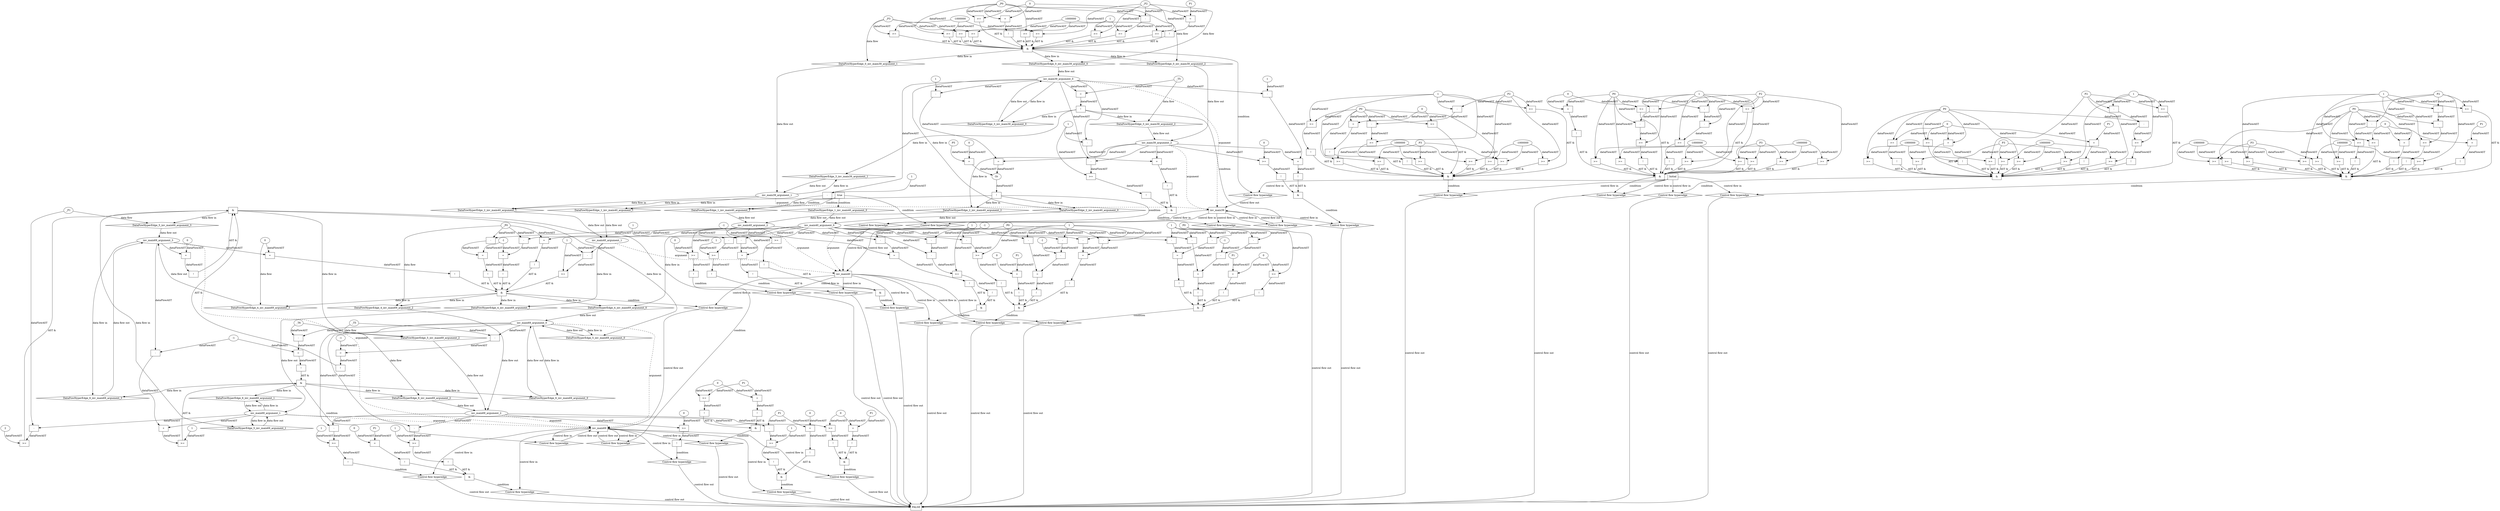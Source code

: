 digraph dag {
"inv_main39" [label="inv_main39" nodeName="inv_main39" class=cfn  shape="rect"];
"inv_main40" [label="inv_main40" nodeName="inv_main40" class=cfn  shape="rect"];
"inv_main69" [label="inv_main69" nodeName="inv_main69" class=cfn  shape="rect"];
FALSE [label="FALSE" nodeName=FALSE class=cfn  shape="rect"];
Initial [label="Initial" nodeName=Initial class=cfn  shape="rect"];
ControlFowHyperEdge_0 [label="Control flow hyperedge" nodeName=ControlFowHyperEdge_0 class=controlFlowHyperEdge shape="diamond"];
"Initial" -> ControlFowHyperEdge_0 [label="control flow in"]
ControlFowHyperEdge_0 -> "inv_main39" [label="control flow out"]
ControlFowHyperEdge_1 [label="Control flow hyperedge" nodeName=ControlFowHyperEdge_1 class=controlFlowHyperEdge shape="diamond"];
"inv_main39" -> ControlFowHyperEdge_1 [label="control flow in"]
ControlFowHyperEdge_1 -> "inv_main40" [label="control flow out"]
ControlFowHyperEdge_2 [label="Control flow hyperedge" nodeName=ControlFowHyperEdge_2 class=controlFlowHyperEdge shape="diamond"];
"inv_main39" -> ControlFowHyperEdge_2 [label="control flow in"]
ControlFowHyperEdge_2 -> "inv_main40" [label="control flow out"]
ControlFowHyperEdge_3 [label="Control flow hyperedge" nodeName=ControlFowHyperEdge_3 class=controlFlowHyperEdge shape="diamond"];
"inv_main39" -> ControlFowHyperEdge_3 [label="control flow in"]
ControlFowHyperEdge_3 -> "inv_main39" [label="control flow out"]
ControlFowHyperEdge_4 [label="Control flow hyperedge" nodeName=ControlFowHyperEdge_4 class=controlFlowHyperEdge shape="diamond"];
"inv_main40" -> ControlFowHyperEdge_4 [label="control flow in"]
ControlFowHyperEdge_4 -> "inv_main69" [label="control flow out"]
ControlFowHyperEdge_5 [label="Control flow hyperedge" nodeName=ControlFowHyperEdge_5 class=controlFlowHyperEdge shape="diamond"];
"inv_main69" -> ControlFowHyperEdge_5 [label="control flow in"]
ControlFowHyperEdge_5 -> "inv_main69" [label="control flow out"]
ControlFowHyperEdge_6 [label="Control flow hyperedge" nodeName=ControlFowHyperEdge_6 class=controlFlowHyperEdge shape="diamond"];
"inv_main69" -> ControlFowHyperEdge_6 [label="control flow in"]
ControlFowHyperEdge_6 -> "inv_main69" [label="control flow out"]
ControlFowHyperEdge_7 [label="Control flow hyperedge" nodeName=ControlFowHyperEdge_7 class=controlFlowHyperEdge shape="diamond"];
"Initial" -> ControlFowHyperEdge_7 [label="control flow in"]
ControlFowHyperEdge_7 -> "FALSE" [label="control flow out"]
ControlFowHyperEdge_8 [label="Control flow hyperedge" nodeName=ControlFowHyperEdge_8 class=controlFlowHyperEdge shape="diamond"];
"Initial" -> ControlFowHyperEdge_8 [label="control flow in"]
ControlFowHyperEdge_8 -> "FALSE" [label="control flow out"]
ControlFowHyperEdge_9 [label="Control flow hyperedge" nodeName=ControlFowHyperEdge_9 class=controlFlowHyperEdge shape="diamond"];
"Initial" -> ControlFowHyperEdge_9 [label="control flow in"]
ControlFowHyperEdge_9 -> "FALSE" [label="control flow out"]
ControlFowHyperEdge_10 [label="Control flow hyperedge" nodeName=ControlFowHyperEdge_10 class=controlFlowHyperEdge shape="diamond"];
"Initial" -> ControlFowHyperEdge_10 [label="control flow in"]
ControlFowHyperEdge_10 -> "FALSE" [label="control flow out"]
ControlFowHyperEdge_11 [label="Control flow hyperedge" nodeName=ControlFowHyperEdge_11 class=controlFlowHyperEdge shape="diamond"];
"inv_main39" -> ControlFowHyperEdge_11 [label="control flow in"]
ControlFowHyperEdge_11 -> "FALSE" [label="control flow out"]
ControlFowHyperEdge_12 [label="Control flow hyperedge" nodeName=ControlFowHyperEdge_12 class=controlFlowHyperEdge shape="diamond"];
"inv_main39" -> ControlFowHyperEdge_12 [label="control flow in"]
ControlFowHyperEdge_12 -> "FALSE" [label="control flow out"]
ControlFowHyperEdge_13 [label="Control flow hyperedge" nodeName=ControlFowHyperEdge_13 class=controlFlowHyperEdge shape="diamond"];
"inv_main40" -> ControlFowHyperEdge_13 [label="control flow in"]
ControlFowHyperEdge_13 -> "FALSE" [label="control flow out"]
ControlFowHyperEdge_14 [label="Control flow hyperedge" nodeName=ControlFowHyperEdge_14 class=controlFlowHyperEdge shape="diamond"];
"inv_main40" -> ControlFowHyperEdge_14 [label="control flow in"]
ControlFowHyperEdge_14 -> "FALSE" [label="control flow out"]
ControlFowHyperEdge_15 [label="Control flow hyperedge" nodeName=ControlFowHyperEdge_15 class=controlFlowHyperEdge shape="diamond"];
"inv_main40" -> ControlFowHyperEdge_15 [label="control flow in"]
ControlFowHyperEdge_15 -> "FALSE" [label="control flow out"]
ControlFowHyperEdge_16 [label="Control flow hyperedge" nodeName=ControlFowHyperEdge_16 class=controlFlowHyperEdge shape="diamond"];
"inv_main40" -> ControlFowHyperEdge_16 [label="control flow in"]
ControlFowHyperEdge_16 -> "FALSE" [label="control flow out"]
ControlFowHyperEdge_17 [label="Control flow hyperedge" nodeName=ControlFowHyperEdge_17 class=controlFlowHyperEdge shape="diamond"];
"inv_main40" -> ControlFowHyperEdge_17 [label="control flow in"]
ControlFowHyperEdge_17 -> "FALSE" [label="control flow out"]
ControlFowHyperEdge_18 [label="Control flow hyperedge" nodeName=ControlFowHyperEdge_18 class=controlFlowHyperEdge shape="diamond"];
"inv_main40" -> ControlFowHyperEdge_18 [label="control flow in"]
ControlFowHyperEdge_18 -> "FALSE" [label="control flow out"]
ControlFowHyperEdge_19 [label="Control flow hyperedge" nodeName=ControlFowHyperEdge_19 class=controlFlowHyperEdge shape="diamond"];
"inv_main69" -> ControlFowHyperEdge_19 [label="control flow in"]
ControlFowHyperEdge_19 -> "FALSE" [label="control flow out"]
ControlFowHyperEdge_20 [label="Control flow hyperedge" nodeName=ControlFowHyperEdge_20 class=controlFlowHyperEdge shape="diamond"];
"inv_main69" -> ControlFowHyperEdge_20 [label="control flow in"]
ControlFowHyperEdge_20 -> "FALSE" [label="control flow out"]
ControlFowHyperEdge_21 [label="Control flow hyperedge" nodeName=ControlFowHyperEdge_21 class=controlFlowHyperEdge shape="diamond"];
"inv_main69" -> ControlFowHyperEdge_21 [label="control flow in"]
ControlFowHyperEdge_21 -> "FALSE" [label="control flow out"]
ControlFowHyperEdge_22 [label="Control flow hyperedge" nodeName=ControlFowHyperEdge_22 class=controlFlowHyperEdge shape="diamond"];
"inv_main69" -> ControlFowHyperEdge_22 [label="control flow in"]
ControlFowHyperEdge_22 -> "FALSE" [label="control flow out"]
ControlFowHyperEdge_23 [label="Control flow hyperedge" nodeName=ControlFowHyperEdge_23 class=controlFlowHyperEdge shape="diamond"];
"inv_main69" -> ControlFowHyperEdge_23 [label="control flow in"]
ControlFowHyperEdge_23 -> "FALSE" [label="control flow out"]
ControlFowHyperEdge_24 [label="Control flow hyperedge" nodeName=ControlFowHyperEdge_24 class=controlFlowHyperEdge shape="diamond"];
"inv_main69" -> ControlFowHyperEdge_24 [label="control flow in"]
ControlFowHyperEdge_24 -> "FALSE" [label="control flow out"]
"inv_main39_argument_0" [label="inv_main39_argument_0" nodeName=argument0 class=argument  head="inv_main39" shape="oval"];
"inv_main39_argument_0" -> "inv_main39"[label="argument" style="dashed"]
"inv_main39_argument_1" [label="inv_main39_argument_1" nodeName=argument1 class=argument  head="inv_main39" shape="oval"];
"inv_main39_argument_1" -> "inv_main39"[label="argument" style="dashed"]
"inv_main39_argument_2" [label="inv_main39_argument_2" nodeName=argument2 class=argument  head="inv_main39" shape="oval"];
"inv_main39_argument_2" -> "inv_main39"[label="argument" style="dashed"]
"inv_main40_argument_0" [label="inv_main40_argument_0" nodeName=argument0 class=argument  head="inv_main40" shape="oval"];
"inv_main40_argument_0" -> "inv_main40"[label="argument" style="dashed"]
"inv_main40_argument_1" [label="inv_main40_argument_1" nodeName=argument1 class=argument  head="inv_main40" shape="oval"];
"inv_main40_argument_1" -> "inv_main40"[label="argument" style="dashed"]
"inv_main40_argument_2" [label="inv_main40_argument_2" nodeName=argument2 class=argument  head="inv_main40" shape="oval"];
"inv_main40_argument_2" -> "inv_main40"[label="argument" style="dashed"]
"inv_main69_argument_0" [label="inv_main69_argument_0" nodeName=argument0 class=argument  head="inv_main69" shape="oval"];
"inv_main69_argument_0" -> "inv_main69"[label="argument" style="dashed"]
"inv_main69_argument_1" [label="inv_main69_argument_1" nodeName=argument1 class=argument  head="inv_main69" shape="oval"];
"inv_main69_argument_1" -> "inv_main69"[label="argument" style="dashed"]
"inv_main69_argument_2" [label="inv_main69_argument_2" nodeName=argument2 class=argument  head="inv_main69" shape="oval"];
"inv_main69_argument_2" -> "inv_main69"[label="argument" style="dashed"]
"inv_main69_argument_3" [label="inv_main69_argument_3" nodeName=argument3 class=argument  head="inv_main69" shape="oval"];
"inv_main69_argument_3" -> "inv_main69"[label="argument" style="dashed"]

"xxxinv_main39___Initial_0xxx_and" [label="&" nodeName="xxxinv_main39___Initial_0xxx_and" class=Operator shape="rect"];
"xxxinv_main39___Initial_0xxxguard11_node_0" [label=">=" nodeName="xxxinv_main39___Initial_0xxxguard11_node_0" class=Operator  shape="rect"];
"xxxinv_main39___Initial_0xxxguard1_node_1" -> "xxxinv_main39___Initial_0xxxguard11_node_0"[label="dataFlowAST"]
"xxxinv_main39___Initial_0xxxdataFlow_0_node_0" -> "xxxinv_main39___Initial_0xxxguard11_node_0"[label="dataFlowAST"]

"xxxinv_main39___Initial_0xxxguard11_node_0" -> "xxxinv_main39___Initial_0xxx_and" [label="AST &"];
"xxxinv_main39___Initial_0xxxguard1_node_0" [label=">=" nodeName="xxxinv_main39___Initial_0xxxguard1_node_0" class=Operator  shape="rect"];
"xxxinv_main39___Initial_0xxxguard1_node_1" [label="1000000" nodeName="xxxinv_main39___Initial_0xxxguard1_node_1" class=Literal ];
"xxxinv_main39___Initial_0xxxguard1_node_1" -> "xxxinv_main39___Initial_0xxxguard1_node_0"[label="dataFlowAST"]
"xxxinv_main39___Initial_0xxxdataFlow1_node_0" -> "xxxinv_main39___Initial_0xxxguard1_node_0"[label="dataFlowAST"]

"xxxinv_main39___Initial_0xxxguard1_node_0" -> "xxxinv_main39___Initial_0xxx_and" [label="AST &"];
"xxxinv_main39___Initial_0xxxguard7_node_0" [label=">=" nodeName="xxxinv_main39___Initial_0xxxguard7_node_0" class=Operator  shape="rect"];
"xxxinv_main39___Initial_0xxxdataFlow_0_node_0" -> "xxxinv_main39___Initial_0xxxguard7_node_0"[label="dataFlowAST"]
"xxxinv_main39___Initial_0xxxguard3_node_4" -> "xxxinv_main39___Initial_0xxxguard7_node_0"[label="dataFlowAST"]

"xxxinv_main39___Initial_0xxxguard7_node_0" -> "xxxinv_main39___Initial_0xxx_and" [label="AST &"];
"xxxinv_main39___Initial_0xxxguard6_node_0" [label="!" nodeName="xxxinv_main39___Initial_0xxxguard6_node_0" class=Operator shape="rect"];
"xxxinv_main39___Initial_0xxxguard6_node_1" [label="=" nodeName="xxxinv_main39___Initial_0xxxguard6_node_1" class=Operator  shape="rect"];
"xxxinv_main39___Initial_0xxxguard6_node_2" [label="P1" nodeName="xxxinv_main39___Initial_0xxxguard6_node_2" class=Constant ];
"xxxinv_main39___Initial_0xxxguard6_node_1" -> "xxxinv_main39___Initial_0xxxguard6_node_0"[label="dataFlowAST"]
"xxxinv_main39___Initial_0xxxguard6_node_2" -> "xxxinv_main39___Initial_0xxxguard6_node_1"[label="dataFlowAST"]
"xxxinv_main39___Initial_0xxxguard_0_node_2" -> "xxxinv_main39___Initial_0xxxguard6_node_1"[label="dataFlowAST"]

"xxxinv_main39___Initial_0xxxguard6_node_0" -> "xxxinv_main39___Initial_0xxx_and" [label="AST &"];
"xxxinv_main39___Initial_0xxxguard_0_node_0" [label=">=" nodeName="xxxinv_main39___Initial_0xxxguard_0_node_0" class=Operator  shape="rect"];
"xxxinv_main39___Initial_0xxxguard_0_node_2" [label="0" nodeName="xxxinv_main39___Initial_0xxxguard_0_node_2" class=Literal ];
"xxxinv_main39___Initial_0xxxdataFlow2_node_0" -> "xxxinv_main39___Initial_0xxxguard_0_node_0"[label="dataFlowAST"]
"xxxinv_main39___Initial_0xxxguard_0_node_2" -> "xxxinv_main39___Initial_0xxxguard_0_node_0"[label="dataFlowAST"]

"xxxinv_main39___Initial_0xxxguard_0_node_0" -> "xxxinv_main39___Initial_0xxx_and" [label="AST &"];
"xxxinv_main39___Initial_0xxxguard3_node_0" [label=">=" nodeName="xxxinv_main39___Initial_0xxxguard3_node_0" class=Operator  shape="rect"];
"xxxinv_main39___Initial_0xxxguard3_node_1" [label="-" nodeName="xxxinv_main39___Initial_0xxxguard3_node_1" class= Operator shape="rect"];
"xxxinv_main39___Initial_0xxxguard3_node_4" [label="1" nodeName="xxxinv_main39___Initial_0xxxguard3_node_4" class=Literal ];
"xxxinv_main39___Initial_0xxxguard3_node_1" -> "xxxinv_main39___Initial_0xxxguard3_node_0"[label="dataFlowAST"]
"xxxinv_main39___Initial_0xxxguard3_node_4" -> "xxxinv_main39___Initial_0xxxguard3_node_0"[label="dataFlowAST"]
"xxxinv_main39___Initial_0xxxdataFlow_0_node_0" -> "xxxinv_main39___Initial_0xxxguard3_node_1"[label="dataFlowAST"]
"xxxinv_main39___Initial_0xxxdataFlow2_node_0" -> "xxxinv_main39___Initial_0xxxguard3_node_1"[label="dataFlowAST"]

"xxxinv_main39___Initial_0xxxguard3_node_0" -> "xxxinv_main39___Initial_0xxx_and" [label="AST &"];
"xxxinv_main39___Initial_0xxxguard8_node_0" [label=">=" nodeName="xxxinv_main39___Initial_0xxxguard8_node_0" class=Operator  shape="rect"];
"xxxinv_main39___Initial_0xxxdataFlow_0_node_0" -> "xxxinv_main39___Initial_0xxxguard8_node_0"[label="dataFlowAST"]
"xxxinv_main39___Initial_0xxxguard2_node_2" -> "xxxinv_main39___Initial_0xxxguard8_node_0"[label="dataFlowAST"]

"xxxinv_main39___Initial_0xxxguard8_node_0" -> "xxxinv_main39___Initial_0xxx_and" [label="AST &"];
"xxxinv_main39___Initial_0xxxguard4_node_0" [label=">=" nodeName="xxxinv_main39___Initial_0xxxguard4_node_0" class=Operator  shape="rect"];
"xxxinv_main39___Initial_0xxxdataFlow1_node_0" -> "xxxinv_main39___Initial_0xxxguard4_node_0"[label="dataFlowAST"]
"xxxinv_main39___Initial_0xxxguard2_node_2" -> "xxxinv_main39___Initial_0xxxguard4_node_0"[label="dataFlowAST"]

"xxxinv_main39___Initial_0xxxguard4_node_0" -> "xxxinv_main39___Initial_0xxx_and" [label="AST &"];
"xxxinv_main39___Initial_0xxxguard5_node_0" [label=">=" nodeName="xxxinv_main39___Initial_0xxxguard5_node_0" class=Operator  shape="rect"];
"xxxinv_main39___Initial_0xxxdataFlow1_node_0" -> "xxxinv_main39___Initial_0xxxguard5_node_0"[label="dataFlowAST"]
"xxxinv_main39___Initial_0xxxguard3_node_4" -> "xxxinv_main39___Initial_0xxxguard5_node_0"[label="dataFlowAST"]

"xxxinv_main39___Initial_0xxxguard5_node_0" -> "xxxinv_main39___Initial_0xxx_and" [label="AST &"];
"xxxinv_main39___Initial_0xxxguard9_node_0" [label="!" nodeName="xxxinv_main39___Initial_0xxxguard9_node_0" class=Operator shape="rect"];
"xxxinv_main39___Initial_0xxxguard9_node_1" [label="=" nodeName="xxxinv_main39___Initial_0xxxguard9_node_1" class=Operator  shape="rect"];
"xxxinv_main39___Initial_0xxxguard9_node_1" -> "xxxinv_main39___Initial_0xxxguard9_node_0"[label="dataFlowAST"]
"xxxinv_main39___Initial_0xxxdataFlow2_node_0" -> "xxxinv_main39___Initial_0xxxguard9_node_1"[label="dataFlowAST"]
"xxxinv_main39___Initial_0xxxguard_0_node_2" -> "xxxinv_main39___Initial_0xxxguard9_node_1"[label="dataFlowAST"]

"xxxinv_main39___Initial_0xxxguard9_node_0" -> "xxxinv_main39___Initial_0xxx_and" [label="AST &"];
"xxxinv_main39___Initial_0xxxguard10_node_0" [label=">=" nodeName="xxxinv_main39___Initial_0xxxguard10_node_0" class=Operator  shape="rect"];
"xxxinv_main39___Initial_0xxxguard1_node_1" -> "xxxinv_main39___Initial_0xxxguard10_node_0"[label="dataFlowAST"]
"xxxinv_main39___Initial_0xxxdataFlow2_node_0" -> "xxxinv_main39___Initial_0xxxguard10_node_0"[label="dataFlowAST"]

"xxxinv_main39___Initial_0xxxguard10_node_0" -> "xxxinv_main39___Initial_0xxx_and" [label="AST &"];
"xxxinv_main39___Initial_0xxxguard2_node_0" [label=">=" nodeName="xxxinv_main39___Initial_0xxxguard2_node_0" class=Operator  shape="rect"];
"xxxinv_main39___Initial_0xxxguard2_node_2" [label="-1000000" nodeName="xxxinv_main39___Initial_0xxxguard2_node_2" class=Literal ];
"xxxinv_main39___Initial_0xxxdataFlow2_node_0" -> "xxxinv_main39___Initial_0xxxguard2_node_0"[label="dataFlowAST"]
"xxxinv_main39___Initial_0xxxguard2_node_2" -> "xxxinv_main39___Initial_0xxxguard2_node_0"[label="dataFlowAST"]

"xxxinv_main39___Initial_0xxxguard2_node_0" -> "xxxinv_main39___Initial_0xxx_and" [label="AST &"];
"xxxinv_main39___Initial_0xxx_and" -> "ControlFowHyperEdge_0" [label="condition"];
"xxxinv_main39___Initial_0xxxdataFlow_0_node_0" [label="_P2" nodeName="xxxinv_main39___Initial_0xxxdataFlow_0_node_0" class=Constant ];

"xxxinv_main39___Initial_0xxxdataFlow_0_node_0" -> "DataFowHyperEdge_0_inv_main39_argument_0" [label="data flow"];
"xxxinv_main39___Initial_0xxxdataFlow1_node_0" [label="_P3" nodeName="xxxinv_main39___Initial_0xxxdataFlow1_node_0" class=Constant ];

"xxxinv_main39___Initial_0xxxdataFlow1_node_0" -> "DataFowHyperEdge_0_inv_main39_argument_1" [label="data flow"];
"xxxinv_main39___Initial_0xxxdataFlow2_node_0" [label="_P0" nodeName="xxxinv_main39___Initial_0xxxdataFlow2_node_0" class=Constant ];

"xxxinv_main39___Initial_0xxxdataFlow2_node_0" -> "DataFowHyperEdge_0_inv_main39_argument_2" [label="data flow"];
"true_1" [label="true" nodeName="true_1" class=true shape="rect"];
"true_1" -> "ControlFowHyperEdge_1" [label="condition"];
"xxxinv_main40___inv_main39_1xxxdataFlow_0_node_0" [label="-" nodeName="xxxinv_main40___inv_main39_1xxxdataFlow_0_node_0" class= Operator shape="rect"];
"xxxinv_main40___inv_main39_1xxxdataFlow_0_node_2" [label="1" nodeName="xxxinv_main40___inv_main39_1xxxdataFlow_0_node_2" class=Literal ];
"inv_main39_argument_0" -> "xxxinv_main40___inv_main39_1xxxdataFlow_0_node_0"[label="dataFlowAST"]
"xxxinv_main40___inv_main39_1xxxdataFlow_0_node_2" -> "xxxinv_main40___inv_main39_1xxxdataFlow_0_node_0"[label="dataFlowAST"]

"xxxinv_main40___inv_main39_1xxxdataFlow_0_node_0" -> "DataFowHyperEdge_1_inv_main40_argument_2" [label="data flow"];
"xxxinv_main40___inv_main39_2xxxguard_0_node_0" [label="!" nodeName="xxxinv_main40___inv_main39_2xxxguard_0_node_0" class=Operator shape="rect"];
"xxxinv_main40___inv_main39_2xxxguard_0_node_1" [label="Or" nodeName="xxxinv_main40___inv_main39_2xxxguard_0_node_1" class=Operator ];
"xxxinv_main40___inv_main39_2xxxguard_0_node_2" [label="=" nodeName="xxxinv_main40___inv_main39_2xxxguard_0_node_2" class=Operator  shape="rect"];
"xxxinv_main40___inv_main39_2xxxguard_0_node_4" [label="-" nodeName="xxxinv_main40___inv_main39_2xxxguard_0_node_4" class= Operator shape="rect"];
"xxxinv_main40___inv_main39_2xxxguard_0_node_6" [label="1" nodeName="xxxinv_main40___inv_main39_2xxxguard_0_node_6" class=Literal ];
"xxxinv_main40___inv_main39_2xxxguard_0_node_7" [label="=" nodeName="xxxinv_main40___inv_main39_2xxxguard_0_node_7" class=Operator  shape="rect"];
"xxxinv_main40___inv_main39_2xxxguard_0_node_8" [label="P5" nodeName="xxxinv_main40___inv_main39_2xxxguard_0_node_8" class=Constant ];
"xxxinv_main40___inv_main39_2xxxguard_0_node_9" [label="0" nodeName="xxxinv_main40___inv_main39_2xxxguard_0_node_9" class=Literal ];
"xxxinv_main40___inv_main39_2xxxguard_0_node_1" -> "xxxinv_main40___inv_main39_2xxxguard_0_node_0"[label="dataFlowAST"]
"xxxinv_main40___inv_main39_2xxxguard_0_node_2" -> "xxxinv_main40___inv_main39_2xxxguard_0_node_1"[label="dataFlowAST"]
"xxxinv_main40___inv_main39_2xxxguard_0_node_7" -> "xxxinv_main40___inv_main39_2xxxguard_0_node_1"[label="dataFlowAST"]
"inv_main39_argument_2" -> "xxxinv_main40___inv_main39_2xxxguard_0_node_2"[label="dataFlowAST"]
"xxxinv_main40___inv_main39_2xxxguard_0_node_4" -> "xxxinv_main40___inv_main39_2xxxguard_0_node_2"[label="dataFlowAST"]
"inv_main39_argument_0" -> "xxxinv_main40___inv_main39_2xxxguard_0_node_4"[label="dataFlowAST"]
"xxxinv_main40___inv_main39_2xxxguard_0_node_6" -> "xxxinv_main40___inv_main39_2xxxguard_0_node_4"[label="dataFlowAST"]
"xxxinv_main40___inv_main39_2xxxguard_0_node_8" -> "xxxinv_main40___inv_main39_2xxxguard_0_node_7"[label="dataFlowAST"]
"xxxinv_main40___inv_main39_2xxxguard_0_node_9" -> "xxxinv_main40___inv_main39_2xxxguard_0_node_7"[label="dataFlowAST"]

"xxxinv_main40___inv_main39_2xxxguard_0_node_0" -> "ControlFowHyperEdge_2" [label="condition"];
"xxxinv_main39___inv_main39_3xxxguard_0_node_0" [label="!" nodeName="xxxinv_main39___inv_main39_3xxxguard_0_node_0" class=Operator shape="rect"];
"xxxinv_main39___inv_main39_3xxxguard_0_node_1" [label="=" nodeName="xxxinv_main39___inv_main39_3xxxguard_0_node_1" class=Operator  shape="rect"];
"xxxinv_main39___inv_main39_3xxxguard_0_node_1" -> "xxxinv_main39___inv_main39_3xxxguard_0_node_0"[label="dataFlowAST"]
"xxxinv_main39___inv_main39_3xxxdataFlow_0_node_0" -> "xxxinv_main39___inv_main39_3xxxguard_0_node_1"[label="dataFlowAST"]
"inv_main39_argument_0" -> "xxxinv_main39___inv_main39_3xxxguard_0_node_1"[label="dataFlowAST"]

"xxxinv_main39___inv_main39_3xxxguard_0_node_0" -> "ControlFowHyperEdge_3" [label="condition"];
"xxxinv_main39___inv_main39_3xxxdataFlow_0_node_0" [label="_T5" nodeName="xxxinv_main39___inv_main39_3xxxdataFlow_0_node_0" class=Constant ];

"xxxinv_main39___inv_main39_3xxxdataFlow_0_node_0" -> "DataFowHyperEdge_3_inv_main39_argument_2" [label="data flow"];
"xxxinv_main69___inv_main40_4xxx_and" [label="&" nodeName="xxxinv_main69___inv_main40_4xxx_and" class=Operator shape="rect"];
"xxxinv_main69___inv_main40_4xxxguard3_node_0" [label="!" nodeName="xxxinv_main69___inv_main40_4xxxguard3_node_0" class=Operator shape="rect"];
"xxxinv_main69___inv_main40_4xxxguard3_node_1" [label="=" nodeName="xxxinv_main69___inv_main40_4xxxguard3_node_1" class=Operator  shape="rect"];
"xxxinv_main69___inv_main40_4xxxguard3_node_2" [label="-" nodeName="xxxinv_main69___inv_main40_4xxxguard3_node_2" class= Operator shape="rect"];
"xxxinv_main69___inv_main40_4xxxguard3_node_5" [label="-1" nodeName="xxxinv_main69___inv_main40_4xxxguard3_node_5" class=Literal ];
"xxxinv_main69___inv_main40_4xxxguard3_node_1" -> "xxxinv_main69___inv_main40_4xxxguard3_node_0"[label="dataFlowAST"]
"xxxinv_main69___inv_main40_4xxxguard3_node_2" -> "xxxinv_main69___inv_main40_4xxxguard3_node_1"[label="dataFlowAST"]
"xxxinv_main69___inv_main40_4xxxguard3_node_5" -> "xxxinv_main69___inv_main40_4xxxguard3_node_1"[label="dataFlowAST"]
"xxxinv_main69___inv_main40_4xxxdataFlow_0_node_0" -> "xxxinv_main69___inv_main40_4xxxguard3_node_2"[label="dataFlowAST"]
"inv_main40_argument_0" -> "xxxinv_main69___inv_main40_4xxxguard3_node_2"[label="dataFlowAST"]

"xxxinv_main69___inv_main40_4xxxguard3_node_0" -> "xxxinv_main69___inv_main40_4xxx_and" [label="AST &"];
"xxxinv_main69___inv_main40_4xxxguard1_node_0" [label="!" nodeName="xxxinv_main69___inv_main40_4xxxguard1_node_0" class=Operator shape="rect"];
"xxxinv_main69___inv_main40_4xxxguard1_node_1" [label="=" nodeName="xxxinv_main69___inv_main40_4xxxguard1_node_1" class=Operator  shape="rect"];
"xxxinv_main69___inv_main40_4xxxguard1_node_1" -> "xxxinv_main69___inv_main40_4xxxguard1_node_0"[label="dataFlowAST"]
"inv_main69_argument_3" -> "xxxinv_main69___inv_main40_4xxxguard1_node_1"[label="dataFlowAST"]
"xxxinv_main69___inv_main40_4xxxdataFlow1_node_0" -> "xxxinv_main69___inv_main40_4xxxguard1_node_1"[label="dataFlowAST"]

"xxxinv_main69___inv_main40_4xxxguard1_node_0" -> "xxxinv_main69___inv_main40_4xxx_and" [label="AST &"];
"xxxinv_main69___inv_main40_4xxxguard4_node_0" [label="!" nodeName="xxxinv_main69___inv_main40_4xxxguard4_node_0" class=Operator shape="rect"];
"xxxinv_main69___inv_main40_4xxxguard4_node_1" [label="=" nodeName="xxxinv_main69___inv_main40_4xxxguard4_node_1" class=Operator  shape="rect"];
"xxxinv_main69___inv_main40_4xxxguard4_node_2" [label="-" nodeName="xxxinv_main69___inv_main40_4xxxguard4_node_2" class= Operator shape="rect"];
"xxxinv_main69___inv_main40_4xxxguard4_node_1" -> "xxxinv_main69___inv_main40_4xxxguard4_node_0"[label="dataFlowAST"]
"xxxinv_main69___inv_main40_4xxxguard4_node_2" -> "xxxinv_main69___inv_main40_4xxxguard4_node_1"[label="dataFlowAST"]
"xxxinv_main69___inv_main40_4xxxguard3_node_5" -> "xxxinv_main69___inv_main40_4xxxguard4_node_1"[label="dataFlowAST"]
"xxxinv_main69___inv_main40_4xxxdataFlow_0_node_0" -> "xxxinv_main69___inv_main40_4xxxguard4_node_2"[label="dataFlowAST"]
"inv_main40_argument_0" -> "xxxinv_main69___inv_main40_4xxxguard4_node_2"[label="dataFlowAST"]

"xxxinv_main69___inv_main40_4xxxguard4_node_0" -> "xxxinv_main69___inv_main40_4xxx_and" [label="AST &"];
"xxxinv_main69___inv_main40_4xxxguard_0_node_0" [label="!" nodeName="xxxinv_main69___inv_main40_4xxxguard_0_node_0" class=Operator shape="rect"];
"xxxinv_main69___inv_main40_4xxxguard_0_node_1" [label="=" nodeName="xxxinv_main69___inv_main40_4xxxguard_0_node_1" class=Operator  shape="rect"];
"xxxinv_main69___inv_main40_4xxxguard_0_node_1" -> "xxxinv_main69___inv_main40_4xxxguard_0_node_0"[label="dataFlowAST"]
"xxxinv_main69___inv_main40_4xxxdataFlow_0_node_0" -> "xxxinv_main69___inv_main40_4xxxguard_0_node_1"[label="dataFlowAST"]
"inv_main40_argument_0" -> "xxxinv_main69___inv_main40_4xxxguard_0_node_1"[label="dataFlowAST"]

"xxxinv_main69___inv_main40_4xxxguard_0_node_0" -> "xxxinv_main69___inv_main40_4xxx_and" [label="AST &"];
"xxxinv_main69___inv_main40_4xxxguard2_node_0" [label=">=" nodeName="xxxinv_main69___inv_main40_4xxxguard2_node_0" class=Operator  shape="rect"];
"xxxinv_main69___inv_main40_4xxxguard2_node_1" [label="-" nodeName="xxxinv_main69___inv_main40_4xxxguard2_node_1" class= Operator shape="rect"];
"xxxinv_main69___inv_main40_4xxxguard2_node_3" [label="1" nodeName="xxxinv_main69___inv_main40_4xxxguard2_node_3" class=Literal ];
"xxxinv_main69___inv_main40_4xxxguard2_node_1" -> "xxxinv_main69___inv_main40_4xxxguard2_node_0"[label="dataFlowAST"]
"xxxinv_main69___inv_main40_4xxxguard2_node_3" -> "xxxinv_main69___inv_main40_4xxxguard2_node_0"[label="dataFlowAST"]
"inv_main40_argument_1" -> "xxxinv_main69___inv_main40_4xxxguard2_node_1"[label="dataFlowAST"]
"xxxinv_main69___inv_main40_4xxxguard2_node_3" -> "xxxinv_main69___inv_main40_4xxxguard2_node_1"[label="dataFlowAST"]

"xxxinv_main69___inv_main40_4xxxguard2_node_0" -> "xxxinv_main69___inv_main40_4xxx_and" [label="AST &"];
"xxxinv_main69___inv_main40_4xxx_and" -> "ControlFowHyperEdge_4" [label="condition"];
"xxxinv_main69___inv_main40_4xxxdataFlow_0_node_0" [label="_P0" nodeName="xxxinv_main69___inv_main40_4xxxdataFlow_0_node_0" class=Constant ];

"xxxinv_main69___inv_main40_4xxxdataFlow_0_node_0" -> "DataFowHyperEdge_4_inv_main69_argument_2" [label="data flow"];
"xxxinv_main69___inv_main40_4xxxdataFlow1_node_0" [label="0" nodeName="xxxinv_main69___inv_main40_4xxxdataFlow1_node_0" class=Literal ];

"xxxinv_main69___inv_main40_4xxxdataFlow1_node_0" -> "DataFowHyperEdge_4_inv_main69_argument_3" [label="data flow"];
"xxxinv_main69___inv_main69_5xxx_and" [label="&" nodeName="xxxinv_main69___inv_main69_5xxx_and" class=Operator shape="rect"];
"xxxinv_main69___inv_main69_5xxxguard_0_node_0" [label=">=" nodeName="xxxinv_main69___inv_main69_5xxxguard_0_node_0" class=Operator  shape="rect"];
"xxxinv_main69___inv_main69_5xxxguard_0_node_1" [label="-" nodeName="xxxinv_main69___inv_main69_5xxxguard_0_node_1" class= Operator shape="rect"];
"xxxinv_main69___inv_main69_5xxxguard_0_node_4" [label="2" nodeName="xxxinv_main69___inv_main69_5xxxguard_0_node_4" class=Literal ];
"xxxinv_main69___inv_main69_5xxxguard_0_node_1" -> "xxxinv_main69___inv_main69_5xxxguard_0_node_0"[label="dataFlowAST"]
"xxxinv_main69___inv_main69_5xxxguard_0_node_4" -> "xxxinv_main69___inv_main69_5xxxguard_0_node_0"[label="dataFlowAST"]
"inv_main69_argument_1" -> "xxxinv_main69___inv_main69_5xxxguard_0_node_1"[label="dataFlowAST"]
"xxxinv_main69___inv_main69_5xxxdataFlow1_node_0" -> "xxxinv_main69___inv_main69_5xxxguard_0_node_1"[label="dataFlowAST"]

"xxxinv_main69___inv_main69_5xxxguard_0_node_0" -> "xxxinv_main69___inv_main69_5xxx_and" [label="AST &"];
"xxxinv_main69___inv_main69_5xxxguard1_node_0" [label="!" nodeName="xxxinv_main69___inv_main69_5xxxguard1_node_0" class=Operator shape="rect"];
"xxxinv_main69___inv_main69_5xxxguard1_node_1" [label="=" nodeName="xxxinv_main69___inv_main69_5xxxguard1_node_1" class=Operator  shape="rect"];
"xxxinv_main69___inv_main69_5xxxguard1_node_2" [label="-" nodeName="xxxinv_main69___inv_main69_5xxxguard1_node_2" class= Operator shape="rect"];
"xxxinv_main69___inv_main69_5xxxguard1_node_5" [label="-1" nodeName="xxxinv_main69___inv_main69_5xxxguard1_node_5" class=Literal ];
"xxxinv_main69___inv_main69_5xxxguard1_node_1" -> "xxxinv_main69___inv_main69_5xxxguard1_node_0"[label="dataFlowAST"]
"xxxinv_main69___inv_main69_5xxxguard1_node_2" -> "xxxinv_main69___inv_main69_5xxxguard1_node_1"[label="dataFlowAST"]
"xxxinv_main69___inv_main69_5xxxguard1_node_5" -> "xxxinv_main69___inv_main69_5xxxguard1_node_1"[label="dataFlowAST"]
"xxxinv_main69___inv_main69_5xxxdataFlow_0_node_0" -> "xxxinv_main69___inv_main69_5xxxguard1_node_2"[label="dataFlowAST"]
"inv_main69_argument_0" -> "xxxinv_main69___inv_main69_5xxxguard1_node_2"[label="dataFlowAST"]

"xxxinv_main69___inv_main69_5xxxguard1_node_0" -> "xxxinv_main69___inv_main69_5xxx_and" [label="AST &"];
"xxxinv_main69___inv_main69_5xxxguard2_node_0" [label="!" nodeName="xxxinv_main69___inv_main69_5xxxguard2_node_0" class=Operator shape="rect"];
"xxxinv_main69___inv_main69_5xxxguard2_node_1" [label="=" nodeName="xxxinv_main69___inv_main69_5xxxguard2_node_1" class=Operator  shape="rect"];
"xxxinv_main69___inv_main69_5xxxguard2_node_3" [label="0" nodeName="xxxinv_main69___inv_main69_5xxxguard2_node_3" class=Literal ];
"xxxinv_main69___inv_main69_5xxxguard2_node_1" -> "xxxinv_main69___inv_main69_5xxxguard2_node_0"[label="dataFlowAST"]
"inv_main69_argument_3" -> "xxxinv_main69___inv_main69_5xxxguard2_node_1"[label="dataFlowAST"]
"xxxinv_main69___inv_main69_5xxxguard2_node_3" -> "xxxinv_main69___inv_main69_5xxxguard2_node_1"[label="dataFlowAST"]

"xxxinv_main69___inv_main69_5xxxguard2_node_0" -> "xxxinv_main69___inv_main69_5xxx_and" [label="AST &"];
"xxxinv_main69___inv_main69_5xxx_and" -> "ControlFowHyperEdge_5" [label="condition"];
"xxxinv_main69___inv_main69_5xxxdataFlow_0_node_0" [label="_T5" nodeName="xxxinv_main69___inv_main69_5xxxdataFlow_0_node_0" class=Constant ];

"xxxinv_main69___inv_main69_5xxxdataFlow_0_node_0" -> "DataFowHyperEdge_5_inv_main69_argument_2" [label="data flow"];
"xxxinv_main69___inv_main69_5xxxdataFlow1_node_0" [label="_P1" nodeName="xxxinv_main69___inv_main69_5xxxdataFlow1_node_0" class=Constant ];

"xxxinv_main69___inv_main69_5xxxdataFlow1_node_0" -> "DataFowHyperEdge_5_inv_main69_argument_3" [label="data flow"];
"xxxinv_main69___inv_main69_6xxx_and" [label="&" nodeName="xxxinv_main69___inv_main69_6xxx_and" class=Operator shape="rect"];
"xxxinv_main69___inv_main69_6xxxguard_0_node_0" [label=">=" nodeName="xxxinv_main69___inv_main69_6xxxguard_0_node_0" class=Operator  shape="rect"];
"xxxinv_main69___inv_main69_6xxxguard_0_node_1" [label="+" nodeName="xxxinv_main69___inv_main69_6xxxguard_0_node_1" class= Operator shape="rect"];
"xxxinv_main69___inv_main69_6xxxguard_0_node_2" [label="-" nodeName="xxxinv_main69___inv_main69_6xxxguard_0_node_2" class= Operator shape="rect"];
"xxxinv_main69___inv_main69_6xxxguard_0_node_3" [label="-1" nodeName="xxxinv_main69___inv_main69_6xxxguard_0_node_3" class=Literal ];
"xxxinv_main69___inv_main69_6xxxguard_0_node_6" [label="1" nodeName="xxxinv_main69___inv_main69_6xxxguard_0_node_6" class=Literal ];
"xxxinv_main69___inv_main69_6xxxguard_0_node_1" -> "xxxinv_main69___inv_main69_6xxxguard_0_node_0"[label="dataFlowAST"]
"xxxinv_main69___inv_main69_6xxxguard_0_node_6" -> "xxxinv_main69___inv_main69_6xxxguard_0_node_0"[label="dataFlowAST"]
"xxxinv_main69___inv_main69_6xxxguard_0_node_2" -> "xxxinv_main69___inv_main69_6xxxguard_0_node_1"[label="dataFlowAST"]
"inv_main69_argument_1" -> "xxxinv_main69___inv_main69_6xxxguard_0_node_1"[label="dataFlowAST"]
"xxxinv_main69___inv_main69_6xxxguard_0_node_3" -> "xxxinv_main69___inv_main69_6xxxguard_0_node_2"[label="dataFlowAST"]
"inv_main69_argument_3" -> "xxxinv_main69___inv_main69_6xxxguard_0_node_2"[label="dataFlowAST"]

"xxxinv_main69___inv_main69_6xxxguard_0_node_0" -> "xxxinv_main69___inv_main69_6xxx_and" [label="AST &"];
"xxxinv_main69___inv_main69_6xxxguard1_node_0" [label="!" nodeName="xxxinv_main69___inv_main69_6xxxguard1_node_0" class=Operator shape="rect"];
"xxxinv_main69___inv_main69_6xxxguard1_node_1" [label="=" nodeName="xxxinv_main69___inv_main69_6xxxguard1_node_1" class=Operator  shape="rect"];
"xxxinv_main69___inv_main69_6xxxguard1_node_2" [label="-" nodeName="xxxinv_main69___inv_main69_6xxxguard1_node_2" class= Operator shape="rect"];
"xxxinv_main69___inv_main69_6xxxguard1_node_1" -> "xxxinv_main69___inv_main69_6xxxguard1_node_0"[label="dataFlowAST"]
"xxxinv_main69___inv_main69_6xxxguard1_node_2" -> "xxxinv_main69___inv_main69_6xxxguard1_node_1"[label="dataFlowAST"]
"xxxinv_main69___inv_main69_6xxxguard_0_node_3" -> "xxxinv_main69___inv_main69_6xxxguard1_node_1"[label="dataFlowAST"]
"xxxinv_main69___inv_main69_6xxxdataFlow_0_node_0" -> "xxxinv_main69___inv_main69_6xxxguard1_node_2"[label="dataFlowAST"]
"inv_main69_argument_0" -> "xxxinv_main69___inv_main69_6xxxguard1_node_2"[label="dataFlowAST"]

"xxxinv_main69___inv_main69_6xxxguard1_node_0" -> "xxxinv_main69___inv_main69_6xxx_and" [label="AST &"];
"xxxinv_main69___inv_main69_6xxx_and" -> "ControlFowHyperEdge_6" [label="condition"];
"xxxinv_main69___inv_main69_6xxxdataFlow_0_node_0" [label="_T6" nodeName="xxxinv_main69___inv_main69_6xxxdataFlow_0_node_0" class=Constant ];

"xxxinv_main69___inv_main69_6xxxdataFlow_0_node_0" -> "DataFowHyperEdge_6_inv_main69_argument_2" [label="data flow"];
"xxxFALSE___Initial_7xxx_and" [label="&" nodeName="xxxFALSE___Initial_7xxx_and" class=Operator shape="rect"];
"xxxFALSE___Initial_7xxxguard1_node_0" [label=">=" nodeName="xxxFALSE___Initial_7xxxguard1_node_0" class=Operator  shape="rect"];
"xxxFALSE___Initial_7xxxguard1_node_1" [label="1000000" nodeName="xxxFALSE___Initial_7xxxguard1_node_1" class=Literal ];
"xxxFALSE___Initial_7xxxguard1_node_2" [label="P3" nodeName="xxxFALSE___Initial_7xxxguard1_node_2" class=Constant ];
"xxxFALSE___Initial_7xxxguard1_node_1" -> "xxxFALSE___Initial_7xxxguard1_node_0"[label="dataFlowAST"]
"xxxFALSE___Initial_7xxxguard1_node_2" -> "xxxFALSE___Initial_7xxxguard1_node_0"[label="dataFlowAST"]

"xxxFALSE___Initial_7xxxguard1_node_0" -> "xxxFALSE___Initial_7xxx_and" [label="AST &"];
"xxxFALSE___Initial_7xxxguard7_node_0" [label=">=" nodeName="xxxFALSE___Initial_7xxxguard7_node_0" class=Operator  shape="rect"];
"xxxFALSE___Initial_7xxxguard3_node_5" -> "xxxFALSE___Initial_7xxxguard7_node_0"[label="dataFlowAST"]
"xxxFALSE___Initial_7xxxguard3_node_6" -> "xxxFALSE___Initial_7xxxguard7_node_0"[label="dataFlowAST"]

"xxxFALSE___Initial_7xxxguard7_node_0" -> "xxxFALSE___Initial_7xxx_and" [label="AST &"];
"xxxFALSE___Initial_7xxxguard8_node_0" [label=">=" nodeName="xxxFALSE___Initial_7xxxguard8_node_0" class=Operator  shape="rect"];
"xxxFALSE___Initial_7xxxguard3_node_5" -> "xxxFALSE___Initial_7xxxguard8_node_0"[label="dataFlowAST"]
"xxxFALSE___Initial_7xxxguard2_node_2" -> "xxxFALSE___Initial_7xxxguard8_node_0"[label="dataFlowAST"]

"xxxFALSE___Initial_7xxxguard8_node_0" -> "xxxFALSE___Initial_7xxx_and" [label="AST &"];
"xxxFALSE___Initial_7xxxguard9_node_0" [label="!" nodeName="xxxFALSE___Initial_7xxxguard9_node_0" class=Operator shape="rect"];
"xxxFALSE___Initial_7xxxguard9_node_1" [label="=" nodeName="xxxFALSE___Initial_7xxxguard9_node_1" class=Operator  shape="rect"];
"xxxFALSE___Initial_7xxxguard9_node_1" -> "xxxFALSE___Initial_7xxxguard9_node_0"[label="dataFlowAST"]
"xxxFALSE___Initial_7xxxguard_0_node_1" -> "xxxFALSE___Initial_7xxxguard9_node_1"[label="dataFlowAST"]
"xxxFALSE___Initial_7xxxguard_0_node_2" -> "xxxFALSE___Initial_7xxxguard9_node_1"[label="dataFlowAST"]

"xxxFALSE___Initial_7xxxguard9_node_0" -> "xxxFALSE___Initial_7xxx_and" [label="AST &"];
"xxxFALSE___Initial_7xxxguard10_node_0" [label=">=" nodeName="xxxFALSE___Initial_7xxxguard10_node_0" class=Operator  shape="rect"];
"xxxFALSE___Initial_7xxxguard1_node_1" -> "xxxFALSE___Initial_7xxxguard10_node_0"[label="dataFlowAST"]
"xxxFALSE___Initial_7xxxguard_0_node_1" -> "xxxFALSE___Initial_7xxxguard10_node_0"[label="dataFlowAST"]

"xxxFALSE___Initial_7xxxguard10_node_0" -> "xxxFALSE___Initial_7xxx_and" [label="AST &"];
"xxxFALSE___Initial_7xxxguard_0_node_0" [label=">=" nodeName="xxxFALSE___Initial_7xxxguard_0_node_0" class=Operator  shape="rect"];
"xxxFALSE___Initial_7xxxguard_0_node_1" [label="P0" nodeName="xxxFALSE___Initial_7xxxguard_0_node_1" class=Constant ];
"xxxFALSE___Initial_7xxxguard_0_node_2" [label="0" nodeName="xxxFALSE___Initial_7xxxguard_0_node_2" class=Literal ];
"xxxFALSE___Initial_7xxxguard_0_node_1" -> "xxxFALSE___Initial_7xxxguard_0_node_0"[label="dataFlowAST"]
"xxxFALSE___Initial_7xxxguard_0_node_2" -> "xxxFALSE___Initial_7xxxguard_0_node_0"[label="dataFlowAST"]

"xxxFALSE___Initial_7xxxguard_0_node_0" -> "xxxFALSE___Initial_7xxx_and" [label="AST &"];
"xxxFALSE___Initial_7xxxguard11_node_0" [label=">=" nodeName="xxxFALSE___Initial_7xxxguard11_node_0" class=Operator  shape="rect"];
"xxxFALSE___Initial_7xxxguard1_node_1" -> "xxxFALSE___Initial_7xxxguard11_node_0"[label="dataFlowAST"]
"xxxFALSE___Initial_7xxxguard3_node_5" -> "xxxFALSE___Initial_7xxxguard11_node_0"[label="dataFlowAST"]

"xxxFALSE___Initial_7xxxguard11_node_0" -> "xxxFALSE___Initial_7xxx_and" [label="AST &"];
"xxxFALSE___Initial_7xxxguard3_node_0" [label="!" nodeName="xxxFALSE___Initial_7xxxguard3_node_0" class=Operator shape="rect"];
"xxxFALSE___Initial_7xxxguard3_node_1" [label=">=" nodeName="xxxFALSE___Initial_7xxxguard3_node_1" class=Operator  shape="rect"];
"xxxFALSE___Initial_7xxxguard3_node_2" [label="-" nodeName="xxxFALSE___Initial_7xxxguard3_node_2" class= Operator shape="rect"];
"xxxFALSE___Initial_7xxxguard3_node_4" [label="-" nodeName="xxxFALSE___Initial_7xxxguard3_node_4" class= Operator shape="rect"];
"xxxFALSE___Initial_7xxxguard3_node_5" [label="P2" nodeName="xxxFALSE___Initial_7xxxguard3_node_5" class=Constant ];
"xxxFALSE___Initial_7xxxguard3_node_6" [label="1" nodeName="xxxFALSE___Initial_7xxxguard3_node_6" class=Literal ];
"xxxFALSE___Initial_7xxxguard3_node_1" -> "xxxFALSE___Initial_7xxxguard3_node_0"[label="dataFlowAST"]
"xxxFALSE___Initial_7xxxguard3_node_2" -> "xxxFALSE___Initial_7xxxguard3_node_1"[label="dataFlowAST"]
"xxxFALSE___Initial_7xxxguard3_node_6" -> "xxxFALSE___Initial_7xxxguard3_node_1"[label="dataFlowAST"]
"xxxFALSE___Initial_7xxxguard_0_node_1" -> "xxxFALSE___Initial_7xxxguard3_node_2"[label="dataFlowAST"]
"xxxFALSE___Initial_7xxxguard3_node_4" -> "xxxFALSE___Initial_7xxxguard3_node_2"[label="dataFlowAST"]
"xxxFALSE___Initial_7xxxguard3_node_5" -> "xxxFALSE___Initial_7xxxguard3_node_4"[label="dataFlowAST"]
"xxxFALSE___Initial_7xxxguard3_node_6" -> "xxxFALSE___Initial_7xxxguard3_node_4"[label="dataFlowAST"]

"xxxFALSE___Initial_7xxxguard3_node_0" -> "xxxFALSE___Initial_7xxx_and" [label="AST &"];
"xxxFALSE___Initial_7xxxguard6_node_0" [label="!" nodeName="xxxFALSE___Initial_7xxxguard6_node_0" class=Operator shape="rect"];
"xxxFALSE___Initial_7xxxguard6_node_1" [label=">=" nodeName="xxxFALSE___Initial_7xxxguard6_node_1" class=Operator  shape="rect"];
"xxxFALSE___Initial_7xxxguard6_node_2" [label="-" nodeName="xxxFALSE___Initial_7xxxguard6_node_2" class= Operator shape="rect"];
"xxxFALSE___Initial_7xxxguard6_node_4" [label="-" nodeName="xxxFALSE___Initial_7xxxguard6_node_4" class= Operator shape="rect"];
"xxxFALSE___Initial_7xxxguard6_node_1" -> "xxxFALSE___Initial_7xxxguard6_node_0"[label="dataFlowAST"]
"xxxFALSE___Initial_7xxxguard6_node_2" -> "xxxFALSE___Initial_7xxxguard6_node_1"[label="dataFlowAST"]
"xxxFALSE___Initial_7xxxguard3_node_6" -> "xxxFALSE___Initial_7xxxguard6_node_1"[label="dataFlowAST"]
"xxxFALSE___Initial_7xxxguard3_node_5" -> "xxxFALSE___Initial_7xxxguard6_node_2"[label="dataFlowAST"]
"xxxFALSE___Initial_7xxxguard6_node_4" -> "xxxFALSE___Initial_7xxxguard6_node_2"[label="dataFlowAST"]
"xxxFALSE___Initial_7xxxguard_0_node_1" -> "xxxFALSE___Initial_7xxxguard6_node_4"[label="dataFlowAST"]
"xxxFALSE___Initial_7xxxguard3_node_6" -> "xxxFALSE___Initial_7xxxguard6_node_4"[label="dataFlowAST"]

"xxxFALSE___Initial_7xxxguard6_node_0" -> "xxxFALSE___Initial_7xxx_and" [label="AST &"];
"xxxFALSE___Initial_7xxxguard4_node_0" [label=">=" nodeName="xxxFALSE___Initial_7xxxguard4_node_0" class=Operator  shape="rect"];
"xxxFALSE___Initial_7xxxguard1_node_2" -> "xxxFALSE___Initial_7xxxguard4_node_0"[label="dataFlowAST"]
"xxxFALSE___Initial_7xxxguard2_node_2" -> "xxxFALSE___Initial_7xxxguard4_node_0"[label="dataFlowAST"]

"xxxFALSE___Initial_7xxxguard4_node_0" -> "xxxFALSE___Initial_7xxx_and" [label="AST &"];
"xxxFALSE___Initial_7xxxguard5_node_0" [label=">=" nodeName="xxxFALSE___Initial_7xxxguard5_node_0" class=Operator  shape="rect"];
"xxxFALSE___Initial_7xxxguard1_node_2" -> "xxxFALSE___Initial_7xxxguard5_node_0"[label="dataFlowAST"]
"xxxFALSE___Initial_7xxxguard3_node_6" -> "xxxFALSE___Initial_7xxxguard5_node_0"[label="dataFlowAST"]

"xxxFALSE___Initial_7xxxguard5_node_0" -> "xxxFALSE___Initial_7xxx_and" [label="AST &"];
"xxxFALSE___Initial_7xxxguard2_node_0" [label=">=" nodeName="xxxFALSE___Initial_7xxxguard2_node_0" class=Operator  shape="rect"];
"xxxFALSE___Initial_7xxxguard2_node_2" [label="-1000000" nodeName="xxxFALSE___Initial_7xxxguard2_node_2" class=Literal ];
"xxxFALSE___Initial_7xxxguard_0_node_1" -> "xxxFALSE___Initial_7xxxguard2_node_0"[label="dataFlowAST"]
"xxxFALSE___Initial_7xxxguard2_node_2" -> "xxxFALSE___Initial_7xxxguard2_node_0"[label="dataFlowAST"]

"xxxFALSE___Initial_7xxxguard2_node_0" -> "xxxFALSE___Initial_7xxx_and" [label="AST &"];
"xxxFALSE___Initial_7xxx_and" -> "ControlFowHyperEdge_7" [label="condition"];
"xxxFALSE___Initial_8xxx_and" [label="&" nodeName="xxxFALSE___Initial_8xxx_and" class=Operator shape="rect"];
"xxxFALSE___Initial_8xxxguard3_node_0" [label="!" nodeName="xxxFALSE___Initial_8xxxguard3_node_0" class=Operator shape="rect"];
"xxxFALSE___Initial_8xxxguard3_node_1" [label=">=" nodeName="xxxFALSE___Initial_8xxxguard3_node_1" class=Operator  shape="rect"];
"xxxFALSE___Initial_8xxxguard3_node_2" [label="-" nodeName="xxxFALSE___Initial_8xxxguard3_node_2" class= Operator shape="rect"];
"xxxFALSE___Initial_8xxxguard3_node_4" [label="-" nodeName="xxxFALSE___Initial_8xxxguard3_node_4" class= Operator shape="rect"];
"xxxFALSE___Initial_8xxxguard3_node_5" [label="P2" nodeName="xxxFALSE___Initial_8xxxguard3_node_5" class=Constant ];
"xxxFALSE___Initial_8xxxguard3_node_6" [label="1" nodeName="xxxFALSE___Initial_8xxxguard3_node_6" class=Literal ];
"xxxFALSE___Initial_8xxxguard3_node_1" -> "xxxFALSE___Initial_8xxxguard3_node_0"[label="dataFlowAST"]
"xxxFALSE___Initial_8xxxguard3_node_2" -> "xxxFALSE___Initial_8xxxguard3_node_1"[label="dataFlowAST"]
"xxxFALSE___Initial_8xxxguard3_node_6" -> "xxxFALSE___Initial_8xxxguard3_node_1"[label="dataFlowAST"]
"xxxFALSE___Initial_8xxxguard_0_node_1" -> "xxxFALSE___Initial_8xxxguard3_node_2"[label="dataFlowAST"]
"xxxFALSE___Initial_8xxxguard3_node_4" -> "xxxFALSE___Initial_8xxxguard3_node_2"[label="dataFlowAST"]
"xxxFALSE___Initial_8xxxguard3_node_5" -> "xxxFALSE___Initial_8xxxguard3_node_4"[label="dataFlowAST"]
"xxxFALSE___Initial_8xxxguard3_node_6" -> "xxxFALSE___Initial_8xxxguard3_node_4"[label="dataFlowAST"]

"xxxFALSE___Initial_8xxxguard3_node_0" -> "xxxFALSE___Initial_8xxx_and" [label="AST &"];
"xxxFALSE___Initial_8xxxguard1_node_0" [label=">=" nodeName="xxxFALSE___Initial_8xxxguard1_node_0" class=Operator  shape="rect"];
"xxxFALSE___Initial_8xxxguard1_node_1" [label="1000000" nodeName="xxxFALSE___Initial_8xxxguard1_node_1" class=Literal ];
"xxxFALSE___Initial_8xxxguard1_node_2" [label="P3" nodeName="xxxFALSE___Initial_8xxxguard1_node_2" class=Constant ];
"xxxFALSE___Initial_8xxxguard1_node_1" -> "xxxFALSE___Initial_8xxxguard1_node_0"[label="dataFlowAST"]
"xxxFALSE___Initial_8xxxguard1_node_2" -> "xxxFALSE___Initial_8xxxguard1_node_0"[label="dataFlowAST"]

"xxxFALSE___Initial_8xxxguard1_node_0" -> "xxxFALSE___Initial_8xxx_and" [label="AST &"];
"xxxFALSE___Initial_8xxxguard6_node_0" [label="!" nodeName="xxxFALSE___Initial_8xxxguard6_node_0" class=Operator shape="rect"];
"xxxFALSE___Initial_8xxxguard6_node_1" [label=">=" nodeName="xxxFALSE___Initial_8xxxguard6_node_1" class=Operator  shape="rect"];
"xxxFALSE___Initial_8xxxguard6_node_1" -> "xxxFALSE___Initial_8xxxguard6_node_0"[label="dataFlowAST"]
"xxxFALSE___Initial_8xxxguard_0_node_1" -> "xxxFALSE___Initial_8xxxguard6_node_1"[label="dataFlowAST"]
"xxxFALSE___Initial_8xxxguard3_node_6" -> "xxxFALSE___Initial_8xxxguard6_node_1"[label="dataFlowAST"]

"xxxFALSE___Initial_8xxxguard6_node_0" -> "xxxFALSE___Initial_8xxx_and" [label="AST &"];
"xxxFALSE___Initial_8xxxguard2_node_0" [label=">=" nodeName="xxxFALSE___Initial_8xxxguard2_node_0" class=Operator  shape="rect"];
"xxxFALSE___Initial_8xxxguard2_node_2" [label="-1000000" nodeName="xxxFALSE___Initial_8xxxguard2_node_2" class=Literal ];
"xxxFALSE___Initial_8xxxguard_0_node_1" -> "xxxFALSE___Initial_8xxxguard2_node_0"[label="dataFlowAST"]
"xxxFALSE___Initial_8xxxguard2_node_2" -> "xxxFALSE___Initial_8xxxguard2_node_0"[label="dataFlowAST"]

"xxxFALSE___Initial_8xxxguard2_node_0" -> "xxxFALSE___Initial_8xxx_and" [label="AST &"];
"xxxFALSE___Initial_8xxxguard5_node_0" [label=">=" nodeName="xxxFALSE___Initial_8xxxguard5_node_0" class=Operator  shape="rect"];
"xxxFALSE___Initial_8xxxguard1_node_2" -> "xxxFALSE___Initial_8xxxguard5_node_0"[label="dataFlowAST"]
"xxxFALSE___Initial_8xxxguard3_node_6" -> "xxxFALSE___Initial_8xxxguard5_node_0"[label="dataFlowAST"]

"xxxFALSE___Initial_8xxxguard5_node_0" -> "xxxFALSE___Initial_8xxx_and" [label="AST &"];
"xxxFALSE___Initial_8xxxguard8_node_0" [label=">=" nodeName="xxxFALSE___Initial_8xxxguard8_node_0" class=Operator  shape="rect"];
"xxxFALSE___Initial_8xxxguard3_node_5" -> "xxxFALSE___Initial_8xxxguard8_node_0"[label="dataFlowAST"]
"xxxFALSE___Initial_8xxxguard2_node_2" -> "xxxFALSE___Initial_8xxxguard8_node_0"[label="dataFlowAST"]

"xxxFALSE___Initial_8xxxguard8_node_0" -> "xxxFALSE___Initial_8xxx_and" [label="AST &"];
"xxxFALSE___Initial_8xxxguard4_node_0" [label=">=" nodeName="xxxFALSE___Initial_8xxxguard4_node_0" class=Operator  shape="rect"];
"xxxFALSE___Initial_8xxxguard1_node_2" -> "xxxFALSE___Initial_8xxxguard4_node_0"[label="dataFlowAST"]
"xxxFALSE___Initial_8xxxguard2_node_2" -> "xxxFALSE___Initial_8xxxguard4_node_0"[label="dataFlowAST"]

"xxxFALSE___Initial_8xxxguard4_node_0" -> "xxxFALSE___Initial_8xxx_and" [label="AST &"];
"xxxFALSE___Initial_8xxxguard10_node_0" [label=">=" nodeName="xxxFALSE___Initial_8xxxguard10_node_0" class=Operator  shape="rect"];
"xxxFALSE___Initial_8xxxguard1_node_1" -> "xxxFALSE___Initial_8xxxguard10_node_0"[label="dataFlowAST"]
"xxxFALSE___Initial_8xxxguard_0_node_1" -> "xxxFALSE___Initial_8xxxguard10_node_0"[label="dataFlowAST"]

"xxxFALSE___Initial_8xxxguard10_node_0" -> "xxxFALSE___Initial_8xxx_and" [label="AST &"];
"xxxFALSE___Initial_8xxxguard9_node_0" [label="!" nodeName="xxxFALSE___Initial_8xxxguard9_node_0" class=Operator shape="rect"];
"xxxFALSE___Initial_8xxxguard9_node_1" [label="=" nodeName="xxxFALSE___Initial_8xxxguard9_node_1" class=Operator  shape="rect"];
"xxxFALSE___Initial_8xxxguard9_node_1" -> "xxxFALSE___Initial_8xxxguard9_node_0"[label="dataFlowAST"]
"xxxFALSE___Initial_8xxxguard_0_node_1" -> "xxxFALSE___Initial_8xxxguard9_node_1"[label="dataFlowAST"]
"xxxFALSE___Initial_8xxxguard_0_node_2" -> "xxxFALSE___Initial_8xxxguard9_node_1"[label="dataFlowAST"]

"xxxFALSE___Initial_8xxxguard9_node_0" -> "xxxFALSE___Initial_8xxx_and" [label="AST &"];
"xxxFALSE___Initial_8xxxguard_0_node_0" [label=">=" nodeName="xxxFALSE___Initial_8xxxguard_0_node_0" class=Operator  shape="rect"];
"xxxFALSE___Initial_8xxxguard_0_node_1" [label="P0" nodeName="xxxFALSE___Initial_8xxxguard_0_node_1" class=Constant ];
"xxxFALSE___Initial_8xxxguard_0_node_2" [label="0" nodeName="xxxFALSE___Initial_8xxxguard_0_node_2" class=Literal ];
"xxxFALSE___Initial_8xxxguard_0_node_1" -> "xxxFALSE___Initial_8xxxguard_0_node_0"[label="dataFlowAST"]
"xxxFALSE___Initial_8xxxguard_0_node_2" -> "xxxFALSE___Initial_8xxxguard_0_node_0"[label="dataFlowAST"]

"xxxFALSE___Initial_8xxxguard_0_node_0" -> "xxxFALSE___Initial_8xxx_and" [label="AST &"];
"xxxFALSE___Initial_8xxxguard11_node_0" [label=">=" nodeName="xxxFALSE___Initial_8xxxguard11_node_0" class=Operator  shape="rect"];
"xxxFALSE___Initial_8xxxguard1_node_1" -> "xxxFALSE___Initial_8xxxguard11_node_0"[label="dataFlowAST"]
"xxxFALSE___Initial_8xxxguard3_node_5" -> "xxxFALSE___Initial_8xxxguard11_node_0"[label="dataFlowAST"]

"xxxFALSE___Initial_8xxxguard11_node_0" -> "xxxFALSE___Initial_8xxx_and" [label="AST &"];
"xxxFALSE___Initial_8xxxguard7_node_0" [label=">=" nodeName="xxxFALSE___Initial_8xxxguard7_node_0" class=Operator  shape="rect"];
"xxxFALSE___Initial_8xxxguard3_node_5" -> "xxxFALSE___Initial_8xxxguard7_node_0"[label="dataFlowAST"]
"xxxFALSE___Initial_8xxxguard3_node_6" -> "xxxFALSE___Initial_8xxxguard7_node_0"[label="dataFlowAST"]

"xxxFALSE___Initial_8xxxguard7_node_0" -> "xxxFALSE___Initial_8xxx_and" [label="AST &"];
"xxxFALSE___Initial_8xxx_and" -> "ControlFowHyperEdge_8" [label="condition"];
"xxxFALSE___Initial_9xxx_and" [label="&" nodeName="xxxFALSE___Initial_9xxx_and" class=Operator shape="rect"];
"xxxFALSE___Initial_9xxxguard6_node_0" [label="!" nodeName="xxxFALSE___Initial_9xxxguard6_node_0" class=Operator shape="rect"];
"xxxFALSE___Initial_9xxxguard6_node_1" [label=">=" nodeName="xxxFALSE___Initial_9xxxguard6_node_1" class=Operator  shape="rect"];
"xxxFALSE___Initial_9xxxguard6_node_2" [label="-" nodeName="xxxFALSE___Initial_9xxxguard6_node_2" class= Operator shape="rect"];
"xxxFALSE___Initial_9xxxguard6_node_4" [label="-" nodeName="xxxFALSE___Initial_9xxxguard6_node_4" class= Operator shape="rect"];
"xxxFALSE___Initial_9xxxguard6_node_1" -> "xxxFALSE___Initial_9xxxguard6_node_0"[label="dataFlowAST"]
"xxxFALSE___Initial_9xxxguard6_node_2" -> "xxxFALSE___Initial_9xxxguard6_node_1"[label="dataFlowAST"]
"xxxFALSE___Initial_9xxxguard_0_node_2" -> "xxxFALSE___Initial_9xxxguard6_node_1"[label="dataFlowAST"]
"xxxFALSE___Initial_9xxxguard3_node_2" -> "xxxFALSE___Initial_9xxxguard6_node_2"[label="dataFlowAST"]
"xxxFALSE___Initial_9xxxguard6_node_4" -> "xxxFALSE___Initial_9xxxguard6_node_2"[label="dataFlowAST"]
"xxxFALSE___Initial_9xxxguard4_node_2" -> "xxxFALSE___Initial_9xxxguard6_node_4"[label="dataFlowAST"]
"xxxFALSE___Initial_9xxxguard_0_node_2" -> "xxxFALSE___Initial_9xxxguard6_node_4"[label="dataFlowAST"]

"xxxFALSE___Initial_9xxxguard6_node_0" -> "xxxFALSE___Initial_9xxx_and" [label="AST &"];
"xxxFALSE___Initial_9xxxguard5_node_0" [label=">=" nodeName="xxxFALSE___Initial_9xxxguard5_node_0" class=Operator  shape="rect"];
"xxxFALSE___Initial_9xxxguard4_node_2" -> "xxxFALSE___Initial_9xxxguard5_node_0"[label="dataFlowAST"]
"xxxFALSE___Initial_9xxxguard_0_node_2" -> "xxxFALSE___Initial_9xxxguard5_node_0"[label="dataFlowAST"]

"xxxFALSE___Initial_9xxxguard5_node_0" -> "xxxFALSE___Initial_9xxx_and" [label="AST &"];
"xxxFALSE___Initial_9xxxguard4_node_0" [label=">=" nodeName="xxxFALSE___Initial_9xxxguard4_node_0" class=Operator  shape="rect"];
"xxxFALSE___Initial_9xxxguard4_node_2" [label="P2" nodeName="xxxFALSE___Initial_9xxxguard4_node_2" class=Constant ];
"xxxFALSE___Initial_9xxxguard2_node_1" -> "xxxFALSE___Initial_9xxxguard4_node_0"[label="dataFlowAST"]
"xxxFALSE___Initial_9xxxguard4_node_2" -> "xxxFALSE___Initial_9xxxguard4_node_0"[label="dataFlowAST"]

"xxxFALSE___Initial_9xxxguard4_node_0" -> "xxxFALSE___Initial_9xxx_and" [label="AST &"];
"xxxFALSE___Initial_9xxxguard1_node_0" [label=">=" nodeName="xxxFALSE___Initial_9xxxguard1_node_0" class=Operator  shape="rect"];
"xxxFALSE___Initial_9xxxguard1_node_2" [label="-1000000" nodeName="xxxFALSE___Initial_9xxxguard1_node_2" class=Literal ];
"xxxFALSE___Initial_9xxxguard_0_node_1" -> "xxxFALSE___Initial_9xxxguard1_node_0"[label="dataFlowAST"]
"xxxFALSE___Initial_9xxxguard1_node_2" -> "xxxFALSE___Initial_9xxxguard1_node_0"[label="dataFlowAST"]

"xxxFALSE___Initial_9xxxguard1_node_0" -> "xxxFALSE___Initial_9xxx_and" [label="AST &"];
"xxxFALSE___Initial_9xxxguard11_node_0" [label=">=" nodeName="xxxFALSE___Initial_9xxxguard11_node_0" class=Operator  shape="rect"];
"xxxFALSE___Initial_9xxxguard3_node_2" -> "xxxFALSE___Initial_9xxxguard11_node_0"[label="dataFlowAST"]
"xxxFALSE___Initial_9xxxguard1_node_2" -> "xxxFALSE___Initial_9xxxguard11_node_0"[label="dataFlowAST"]

"xxxFALSE___Initial_9xxxguard11_node_0" -> "xxxFALSE___Initial_9xxx_and" [label="AST &"];
"xxxFALSE___Initial_9xxxguard_0_node_0" [label=">=" nodeName="xxxFALSE___Initial_9xxxguard_0_node_0" class=Operator  shape="rect"];
"xxxFALSE___Initial_9xxxguard_0_node_1" [label="P3" nodeName="xxxFALSE___Initial_9xxxguard_0_node_1" class=Constant ];
"xxxFALSE___Initial_9xxxguard_0_node_2" [label="1" nodeName="xxxFALSE___Initial_9xxxguard_0_node_2" class=Literal ];
"xxxFALSE___Initial_9xxxguard_0_node_1" -> "xxxFALSE___Initial_9xxxguard_0_node_0"[label="dataFlowAST"]
"xxxFALSE___Initial_9xxxguard_0_node_2" -> "xxxFALSE___Initial_9xxxguard_0_node_0"[label="dataFlowAST"]

"xxxFALSE___Initial_9xxxguard_0_node_0" -> "xxxFALSE___Initial_9xxx_and" [label="AST &"];
"xxxFALSE___Initial_9xxxguard3_node_0" [label="!" nodeName="xxxFALSE___Initial_9xxxguard3_node_0" class=Operator shape="rect"];
"xxxFALSE___Initial_9xxxguard3_node_1" [label="=" nodeName="xxxFALSE___Initial_9xxxguard3_node_1" class=Operator  shape="rect"];
"xxxFALSE___Initial_9xxxguard3_node_2" [label="P0" nodeName="xxxFALSE___Initial_9xxxguard3_node_2" class=Constant ];
"xxxFALSE___Initial_9xxxguard3_node_3" [label="0" nodeName="xxxFALSE___Initial_9xxxguard3_node_3" class=Literal ];
"xxxFALSE___Initial_9xxxguard3_node_1" -> "xxxFALSE___Initial_9xxxguard3_node_0"[label="dataFlowAST"]
"xxxFALSE___Initial_9xxxguard3_node_2" -> "xxxFALSE___Initial_9xxxguard3_node_1"[label="dataFlowAST"]
"xxxFALSE___Initial_9xxxguard3_node_3" -> "xxxFALSE___Initial_9xxxguard3_node_1"[label="dataFlowAST"]

"xxxFALSE___Initial_9xxxguard3_node_0" -> "xxxFALSE___Initial_9xxx_and" [label="AST &"];
"xxxFALSE___Initial_9xxxguard12_node_0" [label=">=" nodeName="xxxFALSE___Initial_9xxxguard12_node_0" class=Operator  shape="rect"];
"xxxFALSE___Initial_9xxxguard4_node_2" -> "xxxFALSE___Initial_9xxxguard12_node_0"[label="dataFlowAST"]
"xxxFALSE___Initial_9xxxguard1_node_2" -> "xxxFALSE___Initial_9xxxguard12_node_0"[label="dataFlowAST"]

"xxxFALSE___Initial_9xxxguard12_node_0" -> "xxxFALSE___Initial_9xxx_and" [label="AST &"];
"xxxFALSE___Initial_9xxxguard9_node_0" [label="!" nodeName="xxxFALSE___Initial_9xxxguard9_node_0" class=Operator shape="rect"];
"xxxFALSE___Initial_9xxxguard9_node_1" [label="=" nodeName="xxxFALSE___Initial_9xxxguard9_node_1" class=Operator  shape="rect"];
"xxxFALSE___Initial_9xxxguard9_node_2" [label="P1" nodeName="xxxFALSE___Initial_9xxxguard9_node_2" class=Constant ];
"xxxFALSE___Initial_9xxxguard9_node_1" -> "xxxFALSE___Initial_9xxxguard9_node_0"[label="dataFlowAST"]
"xxxFALSE___Initial_9xxxguard9_node_2" -> "xxxFALSE___Initial_9xxxguard9_node_1"[label="dataFlowAST"]
"xxxFALSE___Initial_9xxxguard3_node_3" -> "xxxFALSE___Initial_9xxxguard9_node_1"[label="dataFlowAST"]

"xxxFALSE___Initial_9xxxguard9_node_0" -> "xxxFALSE___Initial_9xxx_and" [label="AST &"];
"xxxFALSE___Initial_9xxxguard8_node_0" [label=">=" nodeName="xxxFALSE___Initial_9xxxguard8_node_0" class=Operator  shape="rect"];
"xxxFALSE___Initial_9xxxguard2_node_1" -> "xxxFALSE___Initial_9xxxguard8_node_0"[label="dataFlowAST"]
"xxxFALSE___Initial_9xxxguard3_node_2" -> "xxxFALSE___Initial_9xxxguard8_node_0"[label="dataFlowAST"]

"xxxFALSE___Initial_9xxxguard8_node_0" -> "xxxFALSE___Initial_9xxx_and" [label="AST &"];
"xxxFALSE___Initial_9xxxguard7_node_0" [label="!" nodeName="xxxFALSE___Initial_9xxxguard7_node_0" class=Operator shape="rect"];
"xxxFALSE___Initial_9xxxguard7_node_1" [label=">=" nodeName="xxxFALSE___Initial_9xxxguard7_node_1" class=Operator  shape="rect"];
"xxxFALSE___Initial_9xxxguard7_node_2" [label="-" nodeName="xxxFALSE___Initial_9xxxguard7_node_2" class= Operator shape="rect"];
"xxxFALSE___Initial_9xxxguard7_node_1" -> "xxxFALSE___Initial_9xxxguard7_node_0"[label="dataFlowAST"]
"xxxFALSE___Initial_9xxxguard7_node_2" -> "xxxFALSE___Initial_9xxxguard7_node_1"[label="dataFlowAST"]
"xxxFALSE___Initial_9xxxguard_0_node_2" -> "xxxFALSE___Initial_9xxxguard7_node_1"[label="dataFlowAST"]
"xxxFALSE___Initial_9xxxguard4_node_2" -> "xxxFALSE___Initial_9xxxguard7_node_2"[label="dataFlowAST"]
"xxxFALSE___Initial_9xxxguard3_node_2" -> "xxxFALSE___Initial_9xxxguard7_node_2"[label="dataFlowAST"]

"xxxFALSE___Initial_9xxxguard7_node_0" -> "xxxFALSE___Initial_9xxx_and" [label="AST &"];
"xxxFALSE___Initial_9xxxguard2_node_0" [label=">=" nodeName="xxxFALSE___Initial_9xxxguard2_node_0" class=Operator  shape="rect"];
"xxxFALSE___Initial_9xxxguard2_node_1" [label="1000000" nodeName="xxxFALSE___Initial_9xxxguard2_node_1" class=Literal ];
"xxxFALSE___Initial_9xxxguard2_node_1" -> "xxxFALSE___Initial_9xxxguard2_node_0"[label="dataFlowAST"]
"xxxFALSE___Initial_9xxxguard_0_node_1" -> "xxxFALSE___Initial_9xxxguard2_node_0"[label="dataFlowAST"]

"xxxFALSE___Initial_9xxxguard2_node_0" -> "xxxFALSE___Initial_9xxx_and" [label="AST &"];
"xxxFALSE___Initial_9xxxguard10_node_0" [label=">=" nodeName="xxxFALSE___Initial_9xxxguard10_node_0" class=Operator  shape="rect"];
"xxxFALSE___Initial_9xxxguard3_node_2" -> "xxxFALSE___Initial_9xxxguard10_node_0"[label="dataFlowAST"]
"xxxFALSE___Initial_9xxxguard3_node_3" -> "xxxFALSE___Initial_9xxxguard10_node_0"[label="dataFlowAST"]

"xxxFALSE___Initial_9xxxguard10_node_0" -> "xxxFALSE___Initial_9xxx_and" [label="AST &"];
"xxxFALSE___Initial_9xxx_and" -> "ControlFowHyperEdge_9" [label="condition"];
"xxxFALSE___Initial_10xxx_and" [label="&" nodeName="xxxFALSE___Initial_10xxx_and" class=Operator shape="rect"];
"xxxFALSE___Initial_10xxxguard1_node_0" [label=">=" nodeName="xxxFALSE___Initial_10xxxguard1_node_0" class=Operator  shape="rect"];
"xxxFALSE___Initial_10xxxguard1_node_2" [label="-1000000" nodeName="xxxFALSE___Initial_10xxxguard1_node_2" class=Literal ];
"xxxFALSE___Initial_10xxxguard_0_node_1" -> "xxxFALSE___Initial_10xxxguard1_node_0"[label="dataFlowAST"]
"xxxFALSE___Initial_10xxxguard1_node_2" -> "xxxFALSE___Initial_10xxxguard1_node_0"[label="dataFlowAST"]

"xxxFALSE___Initial_10xxxguard1_node_0" -> "xxxFALSE___Initial_10xxx_and" [label="AST &"];
"xxxFALSE___Initial_10xxxguard5_node_0" [label=">=" nodeName="xxxFALSE___Initial_10xxxguard5_node_0" class=Operator  shape="rect"];
"xxxFALSE___Initial_10xxxguard4_node_2" -> "xxxFALSE___Initial_10xxxguard5_node_0"[label="dataFlowAST"]
"xxxFALSE___Initial_10xxxguard_0_node_2" -> "xxxFALSE___Initial_10xxxguard5_node_0"[label="dataFlowAST"]

"xxxFALSE___Initial_10xxxguard5_node_0" -> "xxxFALSE___Initial_10xxx_and" [label="AST &"];
"xxxFALSE___Initial_10xxxguard11_node_0" [label=">=" nodeName="xxxFALSE___Initial_10xxxguard11_node_0" class=Operator  shape="rect"];
"xxxFALSE___Initial_10xxxguard3_node_2" -> "xxxFALSE___Initial_10xxxguard11_node_0"[label="dataFlowAST"]
"xxxFALSE___Initial_10xxxguard1_node_2" -> "xxxFALSE___Initial_10xxxguard11_node_0"[label="dataFlowAST"]

"xxxFALSE___Initial_10xxxguard11_node_0" -> "xxxFALSE___Initial_10xxx_and" [label="AST &"];
"xxxFALSE___Initial_10xxxguard8_node_0" [label=">=" nodeName="xxxFALSE___Initial_10xxxguard8_node_0" class=Operator  shape="rect"];
"xxxFALSE___Initial_10xxxguard2_node_1" -> "xxxFALSE___Initial_10xxxguard8_node_0"[label="dataFlowAST"]
"xxxFALSE___Initial_10xxxguard3_node_2" -> "xxxFALSE___Initial_10xxxguard8_node_0"[label="dataFlowAST"]

"xxxFALSE___Initial_10xxxguard8_node_0" -> "xxxFALSE___Initial_10xxx_and" [label="AST &"];
"xxxFALSE___Initial_10xxxguard7_node_0" [label="!" nodeName="xxxFALSE___Initial_10xxxguard7_node_0" class=Operator shape="rect"];
"xxxFALSE___Initial_10xxxguard7_node_1" [label=">=" nodeName="xxxFALSE___Initial_10xxxguard7_node_1" class=Operator  shape="rect"];
"xxxFALSE___Initial_10xxxguard7_node_1" -> "xxxFALSE___Initial_10xxxguard7_node_0"[label="dataFlowAST"]
"xxxFALSE___Initial_10xxxguard3_node_2" -> "xxxFALSE___Initial_10xxxguard7_node_1"[label="dataFlowAST"]
"xxxFALSE___Initial_10xxxguard3_node_3" -> "xxxFALSE___Initial_10xxxguard7_node_1"[label="dataFlowAST"]

"xxxFALSE___Initial_10xxxguard7_node_0" -> "xxxFALSE___Initial_10xxx_and" [label="AST &"];
"xxxFALSE___Initial_10xxxguard2_node_0" [label=">=" nodeName="xxxFALSE___Initial_10xxxguard2_node_0" class=Operator  shape="rect"];
"xxxFALSE___Initial_10xxxguard2_node_1" [label="1000000" nodeName="xxxFALSE___Initial_10xxxguard2_node_1" class=Literal ];
"xxxFALSE___Initial_10xxxguard2_node_1" -> "xxxFALSE___Initial_10xxxguard2_node_0"[label="dataFlowAST"]
"xxxFALSE___Initial_10xxxguard_0_node_1" -> "xxxFALSE___Initial_10xxxguard2_node_0"[label="dataFlowAST"]

"xxxFALSE___Initial_10xxxguard2_node_0" -> "xxxFALSE___Initial_10xxx_and" [label="AST &"];
"xxxFALSE___Initial_10xxxguard10_node_0" [label=">=" nodeName="xxxFALSE___Initial_10xxxguard10_node_0" class=Operator  shape="rect"];
"xxxFALSE___Initial_10xxxguard3_node_2" -> "xxxFALSE___Initial_10xxxguard10_node_0"[label="dataFlowAST"]
"xxxFALSE___Initial_10xxxguard3_node_3" -> "xxxFALSE___Initial_10xxxguard10_node_0"[label="dataFlowAST"]

"xxxFALSE___Initial_10xxxguard10_node_0" -> "xxxFALSE___Initial_10xxx_and" [label="AST &"];
"xxxFALSE___Initial_10xxxguard_0_node_0" [label=">=" nodeName="xxxFALSE___Initial_10xxxguard_0_node_0" class=Operator  shape="rect"];
"xxxFALSE___Initial_10xxxguard_0_node_1" [label="P3" nodeName="xxxFALSE___Initial_10xxxguard_0_node_1" class=Constant ];
"xxxFALSE___Initial_10xxxguard_0_node_2" [label="1" nodeName="xxxFALSE___Initial_10xxxguard_0_node_2" class=Literal ];
"xxxFALSE___Initial_10xxxguard_0_node_1" -> "xxxFALSE___Initial_10xxxguard_0_node_0"[label="dataFlowAST"]
"xxxFALSE___Initial_10xxxguard_0_node_2" -> "xxxFALSE___Initial_10xxxguard_0_node_0"[label="dataFlowAST"]

"xxxFALSE___Initial_10xxxguard_0_node_0" -> "xxxFALSE___Initial_10xxx_and" [label="AST &"];
"xxxFALSE___Initial_10xxxguard3_node_0" [label="!" nodeName="xxxFALSE___Initial_10xxxguard3_node_0" class=Operator shape="rect"];
"xxxFALSE___Initial_10xxxguard3_node_1" [label="=" nodeName="xxxFALSE___Initial_10xxxguard3_node_1" class=Operator  shape="rect"];
"xxxFALSE___Initial_10xxxguard3_node_2" [label="P0" nodeName="xxxFALSE___Initial_10xxxguard3_node_2" class=Constant ];
"xxxFALSE___Initial_10xxxguard3_node_3" [label="0" nodeName="xxxFALSE___Initial_10xxxguard3_node_3" class=Literal ];
"xxxFALSE___Initial_10xxxguard3_node_1" -> "xxxFALSE___Initial_10xxxguard3_node_0"[label="dataFlowAST"]
"xxxFALSE___Initial_10xxxguard3_node_2" -> "xxxFALSE___Initial_10xxxguard3_node_1"[label="dataFlowAST"]
"xxxFALSE___Initial_10xxxguard3_node_3" -> "xxxFALSE___Initial_10xxxguard3_node_1"[label="dataFlowAST"]

"xxxFALSE___Initial_10xxxguard3_node_0" -> "xxxFALSE___Initial_10xxx_and" [label="AST &"];
"xxxFALSE___Initial_10xxxguard6_node_0" [label="!" nodeName="xxxFALSE___Initial_10xxxguard6_node_0" class=Operator shape="rect"];
"xxxFALSE___Initial_10xxxguard6_node_1" [label=">=" nodeName="xxxFALSE___Initial_10xxxguard6_node_1" class=Operator  shape="rect"];
"xxxFALSE___Initial_10xxxguard6_node_2" [label="-" nodeName="xxxFALSE___Initial_10xxxguard6_node_2" class= Operator shape="rect"];
"xxxFALSE___Initial_10xxxguard6_node_4" [label="-" nodeName="xxxFALSE___Initial_10xxxguard6_node_4" class= Operator shape="rect"];
"xxxFALSE___Initial_10xxxguard6_node_1" -> "xxxFALSE___Initial_10xxxguard6_node_0"[label="dataFlowAST"]
"xxxFALSE___Initial_10xxxguard6_node_2" -> "xxxFALSE___Initial_10xxxguard6_node_1"[label="dataFlowAST"]
"xxxFALSE___Initial_10xxxguard_0_node_2" -> "xxxFALSE___Initial_10xxxguard6_node_1"[label="dataFlowAST"]
"xxxFALSE___Initial_10xxxguard3_node_2" -> "xxxFALSE___Initial_10xxxguard6_node_2"[label="dataFlowAST"]
"xxxFALSE___Initial_10xxxguard6_node_4" -> "xxxFALSE___Initial_10xxxguard6_node_2"[label="dataFlowAST"]
"xxxFALSE___Initial_10xxxguard4_node_2" -> "xxxFALSE___Initial_10xxxguard6_node_4"[label="dataFlowAST"]
"xxxFALSE___Initial_10xxxguard_0_node_2" -> "xxxFALSE___Initial_10xxxguard6_node_4"[label="dataFlowAST"]

"xxxFALSE___Initial_10xxxguard6_node_0" -> "xxxFALSE___Initial_10xxx_and" [label="AST &"];
"xxxFALSE___Initial_10xxxguard9_node_0" [label="!" nodeName="xxxFALSE___Initial_10xxxguard9_node_0" class=Operator shape="rect"];
"xxxFALSE___Initial_10xxxguard9_node_1" [label="=" nodeName="xxxFALSE___Initial_10xxxguard9_node_1" class=Operator  shape="rect"];
"xxxFALSE___Initial_10xxxguard9_node_2" [label="P1" nodeName="xxxFALSE___Initial_10xxxguard9_node_2" class=Constant ];
"xxxFALSE___Initial_10xxxguard9_node_1" -> "xxxFALSE___Initial_10xxxguard9_node_0"[label="dataFlowAST"]
"xxxFALSE___Initial_10xxxguard9_node_2" -> "xxxFALSE___Initial_10xxxguard9_node_1"[label="dataFlowAST"]
"xxxFALSE___Initial_10xxxguard3_node_3" -> "xxxFALSE___Initial_10xxxguard9_node_1"[label="dataFlowAST"]

"xxxFALSE___Initial_10xxxguard9_node_0" -> "xxxFALSE___Initial_10xxx_and" [label="AST &"];
"xxxFALSE___Initial_10xxxguard12_node_0" [label=">=" nodeName="xxxFALSE___Initial_10xxxguard12_node_0" class=Operator  shape="rect"];
"xxxFALSE___Initial_10xxxguard4_node_2" -> "xxxFALSE___Initial_10xxxguard12_node_0"[label="dataFlowAST"]
"xxxFALSE___Initial_10xxxguard1_node_2" -> "xxxFALSE___Initial_10xxxguard12_node_0"[label="dataFlowAST"]

"xxxFALSE___Initial_10xxxguard12_node_0" -> "xxxFALSE___Initial_10xxx_and" [label="AST &"];
"xxxFALSE___Initial_10xxxguard4_node_0" [label=">=" nodeName="xxxFALSE___Initial_10xxxguard4_node_0" class=Operator  shape="rect"];
"xxxFALSE___Initial_10xxxguard4_node_2" [label="P2" nodeName="xxxFALSE___Initial_10xxxguard4_node_2" class=Constant ];
"xxxFALSE___Initial_10xxxguard2_node_1" -> "xxxFALSE___Initial_10xxxguard4_node_0"[label="dataFlowAST"]
"xxxFALSE___Initial_10xxxguard4_node_2" -> "xxxFALSE___Initial_10xxxguard4_node_0"[label="dataFlowAST"]

"xxxFALSE___Initial_10xxxguard4_node_0" -> "xxxFALSE___Initial_10xxx_and" [label="AST &"];
"xxxFALSE___Initial_10xxx_and" -> "ControlFowHyperEdge_10" [label="condition"];
"xxxFALSE___inv_main39_11xxx_and" [label="&" nodeName="xxxFALSE___inv_main39_11xxx_and" class=Operator shape="rect"];
"xxxFALSE___inv_main39_11xxxguard_0_node_0" [label="!" nodeName="xxxFALSE___inv_main39_11xxxguard_0_node_0" class=Operator shape="rect"];
"xxxFALSE___inv_main39_11xxxguard_0_node_1" [label=">=" nodeName="xxxFALSE___inv_main39_11xxxguard_0_node_1" class=Operator  shape="rect"];
"xxxFALSE___inv_main39_11xxxguard_0_node_2" [label="-" nodeName="xxxFALSE___inv_main39_11xxxguard_0_node_2" class= Operator shape="rect"];
"xxxFALSE___inv_main39_11xxxguard_0_node_5" [label="1" nodeName="xxxFALSE___inv_main39_11xxxguard_0_node_5" class=Literal ];
"xxxFALSE___inv_main39_11xxxguard_0_node_1" -> "xxxFALSE___inv_main39_11xxxguard_0_node_0"[label="dataFlowAST"]
"xxxFALSE___inv_main39_11xxxguard_0_node_2" -> "xxxFALSE___inv_main39_11xxxguard_0_node_1"[label="dataFlowAST"]
"xxxFALSE___inv_main39_11xxxguard_0_node_5" -> "xxxFALSE___inv_main39_11xxxguard_0_node_1"[label="dataFlowAST"]
"inv_main39_argument_0" -> "xxxFALSE___inv_main39_11xxxguard_0_node_2"[label="dataFlowAST"]
"inv_main39_argument_2" -> "xxxFALSE___inv_main39_11xxxguard_0_node_2"[label="dataFlowAST"]

"xxxFALSE___inv_main39_11xxxguard_0_node_0" -> "xxxFALSE___inv_main39_11xxx_and" [label="AST &"];
"xxxFALSE___inv_main39_11xxxguard1_node_0" [label="!" nodeName="xxxFALSE___inv_main39_11xxxguard1_node_0" class=Operator shape="rect"];
"xxxFALSE___inv_main39_11xxxguard1_node_1" [label="=" nodeName="xxxFALSE___inv_main39_11xxxguard1_node_1" class=Operator  shape="rect"];
"xxxFALSE___inv_main39_11xxxguard1_node_3" [label="-" nodeName="xxxFALSE___inv_main39_11xxxguard1_node_3" class= Operator shape="rect"];
"xxxFALSE___inv_main39_11xxxguard1_node_1" -> "xxxFALSE___inv_main39_11xxxguard1_node_0"[label="dataFlowAST"]
"inv_main39_argument_2" -> "xxxFALSE___inv_main39_11xxxguard1_node_1"[label="dataFlowAST"]
"xxxFALSE___inv_main39_11xxxguard1_node_3" -> "xxxFALSE___inv_main39_11xxxguard1_node_1"[label="dataFlowAST"]
"inv_main39_argument_0" -> "xxxFALSE___inv_main39_11xxxguard1_node_3"[label="dataFlowAST"]
"xxxFALSE___inv_main39_11xxxguard_0_node_5" -> "xxxFALSE___inv_main39_11xxxguard1_node_3"[label="dataFlowAST"]

"xxxFALSE___inv_main39_11xxxguard1_node_0" -> "xxxFALSE___inv_main39_11xxx_and" [label="AST &"];
"xxxFALSE___inv_main39_11xxx_and" -> "ControlFowHyperEdge_11" [label="condition"];
"xxxFALSE___inv_main39_12xxx_and" [label="&" nodeName="xxxFALSE___inv_main39_12xxx_and" class=Operator shape="rect"];
"xxxFALSE___inv_main39_12xxxguard_0_node_0" [label="!" nodeName="xxxFALSE___inv_main39_12xxxguard_0_node_0" class=Operator shape="rect"];
"xxxFALSE___inv_main39_12xxxguard_0_node_1" [label=">=" nodeName="xxxFALSE___inv_main39_12xxxguard_0_node_1" class=Operator  shape="rect"];
"xxxFALSE___inv_main39_12xxxguard_0_node_3" [label="0" nodeName="xxxFALSE___inv_main39_12xxxguard_0_node_3" class=Literal ];
"xxxFALSE___inv_main39_12xxxguard_0_node_1" -> "xxxFALSE___inv_main39_12xxxguard_0_node_0"[label="dataFlowAST"]
"inv_main39_argument_2" -> "xxxFALSE___inv_main39_12xxxguard_0_node_1"[label="dataFlowAST"]
"xxxFALSE___inv_main39_12xxxguard_0_node_3" -> "xxxFALSE___inv_main39_12xxxguard_0_node_1"[label="dataFlowAST"]

"xxxFALSE___inv_main39_12xxxguard_0_node_0" -> "xxxFALSE___inv_main39_12xxx_and" [label="AST &"];
"xxxFALSE___inv_main39_12xxxguard1_node_0" [label="!" nodeName="xxxFALSE___inv_main39_12xxxguard1_node_0" class=Operator shape="rect"];
"xxxFALSE___inv_main39_12xxxguard1_node_1" [label="=" nodeName="xxxFALSE___inv_main39_12xxxguard1_node_1" class=Operator  shape="rect"];
"xxxFALSE___inv_main39_12xxxguard1_node_3" [label="-" nodeName="xxxFALSE___inv_main39_12xxxguard1_node_3" class= Operator shape="rect"];
"xxxFALSE___inv_main39_12xxxguard1_node_5" [label="1" nodeName="xxxFALSE___inv_main39_12xxxguard1_node_5" class=Literal ];
"xxxFALSE___inv_main39_12xxxguard1_node_1" -> "xxxFALSE___inv_main39_12xxxguard1_node_0"[label="dataFlowAST"]
"inv_main39_argument_2" -> "xxxFALSE___inv_main39_12xxxguard1_node_1"[label="dataFlowAST"]
"xxxFALSE___inv_main39_12xxxguard1_node_3" -> "xxxFALSE___inv_main39_12xxxguard1_node_1"[label="dataFlowAST"]
"inv_main39_argument_0" -> "xxxFALSE___inv_main39_12xxxguard1_node_3"[label="dataFlowAST"]
"xxxFALSE___inv_main39_12xxxguard1_node_5" -> "xxxFALSE___inv_main39_12xxxguard1_node_3"[label="dataFlowAST"]

"xxxFALSE___inv_main39_12xxxguard1_node_0" -> "xxxFALSE___inv_main39_12xxx_and" [label="AST &"];
"xxxFALSE___inv_main39_12xxx_and" -> "ControlFowHyperEdge_12" [label="condition"];
"xxxFALSE___inv_main40_13xxxguard_0_node_0" [label="!" nodeName="xxxFALSE___inv_main40_13xxxguard_0_node_0" class=Operator shape="rect"];
"xxxFALSE___inv_main40_13xxxguard_0_node_1" [label=">=" nodeName="xxxFALSE___inv_main40_13xxxguard_0_node_1" class=Operator  shape="rect"];
"xxxFALSE___inv_main40_13xxxguard_0_node_2" [label="-" nodeName="xxxFALSE___inv_main40_13xxxguard_0_node_2" class= Operator shape="rect"];
"xxxFALSE___inv_main40_13xxxguard_0_node_5" [label="1" nodeName="xxxFALSE___inv_main40_13xxxguard_0_node_5" class=Literal ];
"xxxFALSE___inv_main40_13xxxguard_0_node_1" -> "xxxFALSE___inv_main40_13xxxguard_0_node_0"[label="dataFlowAST"]
"xxxFALSE___inv_main40_13xxxguard_0_node_2" -> "xxxFALSE___inv_main40_13xxxguard_0_node_1"[label="dataFlowAST"]
"xxxFALSE___inv_main40_13xxxguard_0_node_5" -> "xxxFALSE___inv_main40_13xxxguard_0_node_1"[label="dataFlowAST"]
"inv_main40_argument_0" -> "xxxFALSE___inv_main40_13xxxguard_0_node_2"[label="dataFlowAST"]
"inv_main40_argument_2" -> "xxxFALSE___inv_main40_13xxxguard_0_node_2"[label="dataFlowAST"]

"xxxFALSE___inv_main40_13xxxguard_0_node_0" -> "ControlFowHyperEdge_13" [label="condition"];
"xxxFALSE___inv_main40_14xxxguard_0_node_0" [label="!" nodeName="xxxFALSE___inv_main40_14xxxguard_0_node_0" class=Operator shape="rect"];
"xxxFALSE___inv_main40_14xxxguard_0_node_1" [label=">=" nodeName="xxxFALSE___inv_main40_14xxxguard_0_node_1" class=Operator  shape="rect"];
"xxxFALSE___inv_main40_14xxxguard_0_node_3" [label="0" nodeName="xxxFALSE___inv_main40_14xxxguard_0_node_3" class=Literal ];
"xxxFALSE___inv_main40_14xxxguard_0_node_1" -> "xxxFALSE___inv_main40_14xxxguard_0_node_0"[label="dataFlowAST"]
"inv_main40_argument_2" -> "xxxFALSE___inv_main40_14xxxguard_0_node_1"[label="dataFlowAST"]
"xxxFALSE___inv_main40_14xxxguard_0_node_3" -> "xxxFALSE___inv_main40_14xxxguard_0_node_1"[label="dataFlowAST"]

"xxxFALSE___inv_main40_14xxxguard_0_node_0" -> "ControlFowHyperEdge_14" [label="condition"];
"xxxFALSE___inv_main40_15xxx_and" [label="&" nodeName="xxxFALSE___inv_main40_15xxx_and" class=Operator shape="rect"];
"xxxFALSE___inv_main40_15xxxguard_0_node_0" [label="!" nodeName="xxxFALSE___inv_main40_15xxxguard_0_node_0" class=Operator shape="rect"];
"xxxFALSE___inv_main40_15xxxguard_0_node_1" [label=">=" nodeName="xxxFALSE___inv_main40_15xxxguard_0_node_1" class=Operator  shape="rect"];
"xxxFALSE___inv_main40_15xxxguard_0_node_2" [label="-" nodeName="xxxFALSE___inv_main40_15xxxguard_0_node_2" class= Operator shape="rect"];
"xxxFALSE___inv_main40_15xxxguard_0_node_4" [label="-" nodeName="xxxFALSE___inv_main40_15xxxguard_0_node_4" class= Operator shape="rect"];
"xxxFALSE___inv_main40_15xxxguard_0_node_6" [label="-1" nodeName="xxxFALSE___inv_main40_15xxxguard_0_node_6" class=Literal ];
"xxxFALSE___inv_main40_15xxxguard_0_node_7" [label="1" nodeName="xxxFALSE___inv_main40_15xxxguard_0_node_7" class=Literal ];
"xxxFALSE___inv_main40_15xxxguard_0_node_1" -> "xxxFALSE___inv_main40_15xxxguard_0_node_0"[label="dataFlowAST"]
"xxxFALSE___inv_main40_15xxxguard_0_node_2" -> "xxxFALSE___inv_main40_15xxxguard_0_node_1"[label="dataFlowAST"]
"xxxFALSE___inv_main40_15xxxguard_0_node_7" -> "xxxFALSE___inv_main40_15xxxguard_0_node_1"[label="dataFlowAST"]
"inv_main40_argument_0" -> "xxxFALSE___inv_main40_15xxxguard_0_node_2"[label="dataFlowAST"]
"xxxFALSE___inv_main40_15xxxguard_0_node_4" -> "xxxFALSE___inv_main40_15xxxguard_0_node_2"[label="dataFlowAST"]
"inv_main40_argument_2" -> "xxxFALSE___inv_main40_15xxxguard_0_node_4"[label="dataFlowAST"]
"xxxFALSE___inv_main40_15xxxguard_0_node_6" -> "xxxFALSE___inv_main40_15xxxguard_0_node_4"[label="dataFlowAST"]

"xxxFALSE___inv_main40_15xxxguard_0_node_0" -> "xxxFALSE___inv_main40_15xxx_and" [label="AST &"];
"xxxFALSE___inv_main40_15xxxguard1_node_0" [label="!" nodeName="xxxFALSE___inv_main40_15xxxguard1_node_0" class=Operator shape="rect"];
"xxxFALSE___inv_main40_15xxxguard1_node_1" [label="=" nodeName="xxxFALSE___inv_main40_15xxxguard1_node_1" class=Operator  shape="rect"];
"xxxFALSE___inv_main40_15xxxguard1_node_3" [label="-" nodeName="xxxFALSE___inv_main40_15xxxguard1_node_3" class= Operator shape="rect"];
"xxxFALSE___inv_main40_15xxxguard1_node_1" -> "xxxFALSE___inv_main40_15xxxguard1_node_0"[label="dataFlowAST"]
"inv_main40_argument_2" -> "xxxFALSE___inv_main40_15xxxguard1_node_1"[label="dataFlowAST"]
"xxxFALSE___inv_main40_15xxxguard1_node_3" -> "xxxFALSE___inv_main40_15xxxguard1_node_1"[label="dataFlowAST"]
"inv_main40_argument_0" -> "xxxFALSE___inv_main40_15xxxguard1_node_3"[label="dataFlowAST"]
"xxxFALSE___inv_main40_15xxxguard_0_node_7" -> "xxxFALSE___inv_main40_15xxxguard1_node_3"[label="dataFlowAST"]

"xxxFALSE___inv_main40_15xxxguard1_node_0" -> "xxxFALSE___inv_main40_15xxx_and" [label="AST &"];
"xxxFALSE___inv_main40_15xxx_and" -> "ControlFowHyperEdge_15" [label="condition"];
"xxxFALSE___inv_main40_16xxx_and" [label="&" nodeName="xxxFALSE___inv_main40_16xxx_and" class=Operator shape="rect"];
"xxxFALSE___inv_main40_16xxxguard_0_node_0" [label="!" nodeName="xxxFALSE___inv_main40_16xxxguard_0_node_0" class=Operator shape="rect"];
"xxxFALSE___inv_main40_16xxxguard_0_node_1" [label=">=" nodeName="xxxFALSE___inv_main40_16xxxguard_0_node_1" class=Operator  shape="rect"];
"xxxFALSE___inv_main40_16xxxguard_0_node_3" [label="-1" nodeName="xxxFALSE___inv_main40_16xxxguard_0_node_3" class=Literal ];
"xxxFALSE___inv_main40_16xxxguard_0_node_1" -> "xxxFALSE___inv_main40_16xxxguard_0_node_0"[label="dataFlowAST"]
"inv_main40_argument_2" -> "xxxFALSE___inv_main40_16xxxguard_0_node_1"[label="dataFlowAST"]
"xxxFALSE___inv_main40_16xxxguard_0_node_3" -> "xxxFALSE___inv_main40_16xxxguard_0_node_1"[label="dataFlowAST"]

"xxxFALSE___inv_main40_16xxxguard_0_node_0" -> "xxxFALSE___inv_main40_16xxx_and" [label="AST &"];
"xxxFALSE___inv_main40_16xxxguard1_node_0" [label="!" nodeName="xxxFALSE___inv_main40_16xxxguard1_node_0" class=Operator shape="rect"];
"xxxFALSE___inv_main40_16xxxguard1_node_1" [label="=" nodeName="xxxFALSE___inv_main40_16xxxguard1_node_1" class=Operator  shape="rect"];
"xxxFALSE___inv_main40_16xxxguard1_node_3" [label="-" nodeName="xxxFALSE___inv_main40_16xxxguard1_node_3" class= Operator shape="rect"];
"xxxFALSE___inv_main40_16xxxguard1_node_5" [label="1" nodeName="xxxFALSE___inv_main40_16xxxguard1_node_5" class=Literal ];
"xxxFALSE___inv_main40_16xxxguard1_node_1" -> "xxxFALSE___inv_main40_16xxxguard1_node_0"[label="dataFlowAST"]
"inv_main40_argument_2" -> "xxxFALSE___inv_main40_16xxxguard1_node_1"[label="dataFlowAST"]
"xxxFALSE___inv_main40_16xxxguard1_node_3" -> "xxxFALSE___inv_main40_16xxxguard1_node_1"[label="dataFlowAST"]
"inv_main40_argument_0" -> "xxxFALSE___inv_main40_16xxxguard1_node_3"[label="dataFlowAST"]
"xxxFALSE___inv_main40_16xxxguard1_node_5" -> "xxxFALSE___inv_main40_16xxxguard1_node_3"[label="dataFlowAST"]

"xxxFALSE___inv_main40_16xxxguard1_node_0" -> "xxxFALSE___inv_main40_16xxx_and" [label="AST &"];
"xxxFALSE___inv_main40_16xxx_and" -> "ControlFowHyperEdge_16" [label="condition"];
"xxxFALSE___inv_main40_17xxx_and" [label="&" nodeName="xxxFALSE___inv_main40_17xxx_and" class=Operator shape="rect"];
"xxxFALSE___inv_main40_17xxxguard_0_node_0" [label="!" nodeName="xxxFALSE___inv_main40_17xxxguard_0_node_0" class=Operator shape="rect"];
"xxxFALSE___inv_main40_17xxxguard_0_node_1" [label=">=" nodeName="xxxFALSE___inv_main40_17xxxguard_0_node_1" class=Operator  shape="rect"];
"xxxFALSE___inv_main40_17xxxguard_0_node_2" [label="-" nodeName="xxxFALSE___inv_main40_17xxxguard_0_node_2" class= Operator shape="rect"];
"xxxFALSE___inv_main40_17xxxguard_0_node_4" [label="P0" nodeName="xxxFALSE___inv_main40_17xxxguard_0_node_4" class=Constant ];
"xxxFALSE___inv_main40_17xxxguard_0_node_5" [label="1" nodeName="xxxFALSE___inv_main40_17xxxguard_0_node_5" class=Literal ];
"xxxFALSE___inv_main40_17xxxguard_0_node_1" -> "xxxFALSE___inv_main40_17xxxguard_0_node_0"[label="dataFlowAST"]
"xxxFALSE___inv_main40_17xxxguard_0_node_2" -> "xxxFALSE___inv_main40_17xxxguard_0_node_1"[label="dataFlowAST"]
"xxxFALSE___inv_main40_17xxxguard_0_node_5" -> "xxxFALSE___inv_main40_17xxxguard_0_node_1"[label="dataFlowAST"]
"inv_main40_argument_0" -> "xxxFALSE___inv_main40_17xxxguard_0_node_2"[label="dataFlowAST"]
"xxxFALSE___inv_main40_17xxxguard_0_node_4" -> "xxxFALSE___inv_main40_17xxxguard_0_node_2"[label="dataFlowAST"]

"xxxFALSE___inv_main40_17xxxguard_0_node_0" -> "xxxFALSE___inv_main40_17xxx_and" [label="AST &"];
"xxxFALSE___inv_main40_17xxxguard1_node_0" [label="!" nodeName="xxxFALSE___inv_main40_17xxxguard1_node_0" class=Operator shape="rect"];
"xxxFALSE___inv_main40_17xxxguard1_node_1" [label="=" nodeName="xxxFALSE___inv_main40_17xxxguard1_node_1" class=Operator  shape="rect"];
"xxxFALSE___inv_main40_17xxxguard1_node_2" [label="-" nodeName="xxxFALSE___inv_main40_17xxxguard1_node_2" class= Operator shape="rect"];
"xxxFALSE___inv_main40_17xxxguard1_node_3" [label="-" nodeName="xxxFALSE___inv_main40_17xxxguard1_node_3" class= Operator shape="rect"];
"xxxFALSE___inv_main40_17xxxguard1_node_6" [label="-1" nodeName="xxxFALSE___inv_main40_17xxxguard1_node_6" class=Literal ];
"xxxFALSE___inv_main40_17xxxguard1_node_7" [label="-" nodeName="xxxFALSE___inv_main40_17xxxguard1_node_7" class= Operator shape="rect"];
"xxxFALSE___inv_main40_17xxxguard1_node_1" -> "xxxFALSE___inv_main40_17xxxguard1_node_0"[label="dataFlowAST"]
"xxxFALSE___inv_main40_17xxxguard1_node_2" -> "xxxFALSE___inv_main40_17xxxguard1_node_1"[label="dataFlowAST"]
"xxxFALSE___inv_main40_17xxxguard1_node_7" -> "xxxFALSE___inv_main40_17xxxguard1_node_1"[label="dataFlowAST"]
"xxxFALSE___inv_main40_17xxxguard1_node_3" -> "xxxFALSE___inv_main40_17xxxguard1_node_2"[label="dataFlowAST"]
"xxxFALSE___inv_main40_17xxxguard1_node_6" -> "xxxFALSE___inv_main40_17xxxguard1_node_2"[label="dataFlowAST"]
"xxxFALSE___inv_main40_17xxxguard_0_node_4" -> "xxxFALSE___inv_main40_17xxxguard1_node_3"[label="dataFlowAST"]
"xxxFALSE___inv_main40_17xxxguard_0_node_5" -> "xxxFALSE___inv_main40_17xxxguard1_node_3"[label="dataFlowAST"]
"inv_main40_argument_0" -> "xxxFALSE___inv_main40_17xxxguard1_node_7"[label="dataFlowAST"]
"xxxFALSE___inv_main40_17xxxguard_0_node_5" -> "xxxFALSE___inv_main40_17xxxguard1_node_7"[label="dataFlowAST"]

"xxxFALSE___inv_main40_17xxxguard1_node_0" -> "xxxFALSE___inv_main40_17xxx_and" [label="AST &"];
"xxxFALSE___inv_main40_17xxxguard2_node_0" [label="!" nodeName="xxxFALSE___inv_main40_17xxxguard2_node_0" class=Operator shape="rect"];
"xxxFALSE___inv_main40_17xxxguard2_node_1" [label="=" nodeName="xxxFALSE___inv_main40_17xxxguard2_node_1" class=Operator  shape="rect"];
"xxxFALSE___inv_main40_17xxxguard2_node_2" [label="P1" nodeName="xxxFALSE___inv_main40_17xxxguard2_node_2" class=Constant ];
"xxxFALSE___inv_main40_17xxxguard2_node_3" [label="0" nodeName="xxxFALSE___inv_main40_17xxxguard2_node_3" class=Literal ];
"xxxFALSE___inv_main40_17xxxguard2_node_1" -> "xxxFALSE___inv_main40_17xxxguard2_node_0"[label="dataFlowAST"]
"xxxFALSE___inv_main40_17xxxguard2_node_2" -> "xxxFALSE___inv_main40_17xxxguard2_node_1"[label="dataFlowAST"]
"xxxFALSE___inv_main40_17xxxguard2_node_3" -> "xxxFALSE___inv_main40_17xxxguard2_node_1"[label="dataFlowAST"]

"xxxFALSE___inv_main40_17xxxguard2_node_0" -> "xxxFALSE___inv_main40_17xxx_and" [label="AST &"];
"xxxFALSE___inv_main40_17xxxguard3_node_0" [label="!" nodeName="xxxFALSE___inv_main40_17xxxguard3_node_0" class=Operator shape="rect"];
"xxxFALSE___inv_main40_17xxxguard3_node_1" [label="=" nodeName="xxxFALSE___inv_main40_17xxxguard3_node_1" class=Operator  shape="rect"];
"xxxFALSE___inv_main40_17xxxguard3_node_2" [label="-" nodeName="xxxFALSE___inv_main40_17xxxguard3_node_2" class= Operator shape="rect"];
"xxxFALSE___inv_main40_17xxxguard3_node_5" [label="-" nodeName="xxxFALSE___inv_main40_17xxxguard3_node_5" class= Operator shape="rect"];
"xxxFALSE___inv_main40_17xxxguard3_node_1" -> "xxxFALSE___inv_main40_17xxxguard3_node_0"[label="dataFlowAST"]
"xxxFALSE___inv_main40_17xxxguard3_node_2" -> "xxxFALSE___inv_main40_17xxxguard3_node_1"[label="dataFlowAST"]
"xxxFALSE___inv_main40_17xxxguard3_node_5" -> "xxxFALSE___inv_main40_17xxxguard3_node_1"[label="dataFlowAST"]
"xxxFALSE___inv_main40_17xxxguard_0_node_4" -> "xxxFALSE___inv_main40_17xxxguard3_node_2"[label="dataFlowAST"]
"xxxFALSE___inv_main40_17xxxguard_0_node_5" -> "xxxFALSE___inv_main40_17xxxguard3_node_2"[label="dataFlowAST"]
"inv_main40_argument_0" -> "xxxFALSE___inv_main40_17xxxguard3_node_5"[label="dataFlowAST"]
"xxxFALSE___inv_main40_17xxxguard_0_node_5" -> "xxxFALSE___inv_main40_17xxxguard3_node_5"[label="dataFlowAST"]

"xxxFALSE___inv_main40_17xxxguard3_node_0" -> "xxxFALSE___inv_main40_17xxx_and" [label="AST &"];
"xxxFALSE___inv_main40_17xxx_and" -> "ControlFowHyperEdge_17" [label="condition"];
"xxxFALSE___inv_main40_18xxx_and" [label="&" nodeName="xxxFALSE___inv_main40_18xxx_and" class=Operator shape="rect"];
"xxxFALSE___inv_main40_18xxxguard_0_node_0" [label="!" nodeName="xxxFALSE___inv_main40_18xxxguard_0_node_0" class=Operator shape="rect"];
"xxxFALSE___inv_main40_18xxxguard_0_node_1" [label=">=" nodeName="xxxFALSE___inv_main40_18xxxguard_0_node_1" class=Operator  shape="rect"];
"xxxFALSE___inv_main40_18xxxguard_0_node_2" [label="P0" nodeName="xxxFALSE___inv_main40_18xxxguard_0_node_2" class=Constant ];
"xxxFALSE___inv_main40_18xxxguard_0_node_3" [label="0" nodeName="xxxFALSE___inv_main40_18xxxguard_0_node_3" class=Literal ];
"xxxFALSE___inv_main40_18xxxguard_0_node_1" -> "xxxFALSE___inv_main40_18xxxguard_0_node_0"[label="dataFlowAST"]
"xxxFALSE___inv_main40_18xxxguard_0_node_2" -> "xxxFALSE___inv_main40_18xxxguard_0_node_1"[label="dataFlowAST"]
"xxxFALSE___inv_main40_18xxxguard_0_node_3" -> "xxxFALSE___inv_main40_18xxxguard_0_node_1"[label="dataFlowAST"]

"xxxFALSE___inv_main40_18xxxguard_0_node_0" -> "xxxFALSE___inv_main40_18xxx_and" [label="AST &"];
"xxxFALSE___inv_main40_18xxxguard1_node_0" [label="!" nodeName="xxxFALSE___inv_main40_18xxxguard1_node_0" class=Operator shape="rect"];
"xxxFALSE___inv_main40_18xxxguard1_node_1" [label="=" nodeName="xxxFALSE___inv_main40_18xxxguard1_node_1" class=Operator  shape="rect"];
"xxxFALSE___inv_main40_18xxxguard1_node_2" [label="-" nodeName="xxxFALSE___inv_main40_18xxxguard1_node_2" class= Operator shape="rect"];
"xxxFALSE___inv_main40_18xxxguard1_node_3" [label="-" nodeName="xxxFALSE___inv_main40_18xxxguard1_node_3" class= Operator shape="rect"];
"xxxFALSE___inv_main40_18xxxguard1_node_5" [label="1" nodeName="xxxFALSE___inv_main40_18xxxguard1_node_5" class=Literal ];
"xxxFALSE___inv_main40_18xxxguard1_node_6" [label="-1" nodeName="xxxFALSE___inv_main40_18xxxguard1_node_6" class=Literal ];
"xxxFALSE___inv_main40_18xxxguard1_node_7" [label="-" nodeName="xxxFALSE___inv_main40_18xxxguard1_node_7" class= Operator shape="rect"];
"xxxFALSE___inv_main40_18xxxguard1_node_1" -> "xxxFALSE___inv_main40_18xxxguard1_node_0"[label="dataFlowAST"]
"xxxFALSE___inv_main40_18xxxguard1_node_2" -> "xxxFALSE___inv_main40_18xxxguard1_node_1"[label="dataFlowAST"]
"xxxFALSE___inv_main40_18xxxguard1_node_7" -> "xxxFALSE___inv_main40_18xxxguard1_node_1"[label="dataFlowAST"]
"xxxFALSE___inv_main40_18xxxguard1_node_3" -> "xxxFALSE___inv_main40_18xxxguard1_node_2"[label="dataFlowAST"]
"xxxFALSE___inv_main40_18xxxguard1_node_6" -> "xxxFALSE___inv_main40_18xxxguard1_node_2"[label="dataFlowAST"]
"xxxFALSE___inv_main40_18xxxguard_0_node_2" -> "xxxFALSE___inv_main40_18xxxguard1_node_3"[label="dataFlowAST"]
"xxxFALSE___inv_main40_18xxxguard1_node_5" -> "xxxFALSE___inv_main40_18xxxguard1_node_3"[label="dataFlowAST"]
"inv_main40_argument_0" -> "xxxFALSE___inv_main40_18xxxguard1_node_7"[label="dataFlowAST"]
"xxxFALSE___inv_main40_18xxxguard1_node_5" -> "xxxFALSE___inv_main40_18xxxguard1_node_7"[label="dataFlowAST"]

"xxxFALSE___inv_main40_18xxxguard1_node_0" -> "xxxFALSE___inv_main40_18xxx_and" [label="AST &"];
"xxxFALSE___inv_main40_18xxxguard2_node_0" [label="!" nodeName="xxxFALSE___inv_main40_18xxxguard2_node_0" class=Operator shape="rect"];
"xxxFALSE___inv_main40_18xxxguard2_node_1" [label="=" nodeName="xxxFALSE___inv_main40_18xxxguard2_node_1" class=Operator  shape="rect"];
"xxxFALSE___inv_main40_18xxxguard2_node_2" [label="P1" nodeName="xxxFALSE___inv_main40_18xxxguard2_node_2" class=Constant ];
"xxxFALSE___inv_main40_18xxxguard2_node_1" -> "xxxFALSE___inv_main40_18xxxguard2_node_0"[label="dataFlowAST"]
"xxxFALSE___inv_main40_18xxxguard2_node_2" -> "xxxFALSE___inv_main40_18xxxguard2_node_1"[label="dataFlowAST"]
"xxxFALSE___inv_main40_18xxxguard_0_node_3" -> "xxxFALSE___inv_main40_18xxxguard2_node_1"[label="dataFlowAST"]

"xxxFALSE___inv_main40_18xxxguard2_node_0" -> "xxxFALSE___inv_main40_18xxx_and" [label="AST &"];
"xxxFALSE___inv_main40_18xxxguard3_node_0" [label="!" nodeName="xxxFALSE___inv_main40_18xxxguard3_node_0" class=Operator shape="rect"];
"xxxFALSE___inv_main40_18xxxguard3_node_1" [label="=" nodeName="xxxFALSE___inv_main40_18xxxguard3_node_1" class=Operator  shape="rect"];
"xxxFALSE___inv_main40_18xxxguard3_node_2" [label="-" nodeName="xxxFALSE___inv_main40_18xxxguard3_node_2" class= Operator shape="rect"];
"xxxFALSE___inv_main40_18xxxguard3_node_5" [label="-" nodeName="xxxFALSE___inv_main40_18xxxguard3_node_5" class= Operator shape="rect"];
"xxxFALSE___inv_main40_18xxxguard3_node_1" -> "xxxFALSE___inv_main40_18xxxguard3_node_0"[label="dataFlowAST"]
"xxxFALSE___inv_main40_18xxxguard3_node_2" -> "xxxFALSE___inv_main40_18xxxguard3_node_1"[label="dataFlowAST"]
"xxxFALSE___inv_main40_18xxxguard3_node_5" -> "xxxFALSE___inv_main40_18xxxguard3_node_1"[label="dataFlowAST"]
"xxxFALSE___inv_main40_18xxxguard_0_node_2" -> "xxxFALSE___inv_main40_18xxxguard3_node_2"[label="dataFlowAST"]
"xxxFALSE___inv_main40_18xxxguard1_node_5" -> "xxxFALSE___inv_main40_18xxxguard3_node_2"[label="dataFlowAST"]
"inv_main40_argument_0" -> "xxxFALSE___inv_main40_18xxxguard3_node_5"[label="dataFlowAST"]
"xxxFALSE___inv_main40_18xxxguard1_node_5" -> "xxxFALSE___inv_main40_18xxxguard3_node_5"[label="dataFlowAST"]

"xxxFALSE___inv_main40_18xxxguard3_node_0" -> "xxxFALSE___inv_main40_18xxx_and" [label="AST &"];
"xxxFALSE___inv_main40_18xxx_and" -> "ControlFowHyperEdge_18" [label="condition"];
"xxxFALSE___inv_main69_19xxxguard_0_node_0" [label="!" nodeName="xxxFALSE___inv_main69_19xxxguard_0_node_0" class=Operator shape="rect"];
"xxxFALSE___inv_main69_19xxxguard_0_node_1" [label=">=" nodeName="xxxFALSE___inv_main69_19xxxguard_0_node_1" class=Operator  shape="rect"];
"xxxFALSE___inv_main69_19xxxguard_0_node_2" [label="-" nodeName="xxxFALSE___inv_main69_19xxxguard_0_node_2" class= Operator shape="rect"];
"xxxFALSE___inv_main69_19xxxguard_0_node_5" [label="1" nodeName="xxxFALSE___inv_main69_19xxxguard_0_node_5" class=Literal ];
"xxxFALSE___inv_main69_19xxxguard_0_node_1" -> "xxxFALSE___inv_main69_19xxxguard_0_node_0"[label="dataFlowAST"]
"xxxFALSE___inv_main69_19xxxguard_0_node_2" -> "xxxFALSE___inv_main69_19xxxguard_0_node_1"[label="dataFlowAST"]
"xxxFALSE___inv_main69_19xxxguard_0_node_5" -> "xxxFALSE___inv_main69_19xxxguard_0_node_1"[label="dataFlowAST"]
"inv_main69_argument_0" -> "xxxFALSE___inv_main69_19xxxguard_0_node_2"[label="dataFlowAST"]
"inv_main69_argument_2" -> "xxxFALSE___inv_main69_19xxxguard_0_node_2"[label="dataFlowAST"]

"xxxFALSE___inv_main69_19xxxguard_0_node_0" -> "ControlFowHyperEdge_19" [label="condition"];
"xxxFALSE___inv_main69_20xxxguard_0_node_0" [label="!" nodeName="xxxFALSE___inv_main69_20xxxguard_0_node_0" class=Operator shape="rect"];
"xxxFALSE___inv_main69_20xxxguard_0_node_1" [label=">=" nodeName="xxxFALSE___inv_main69_20xxxguard_0_node_1" class=Operator  shape="rect"];
"xxxFALSE___inv_main69_20xxxguard_0_node_3" [label="0" nodeName="xxxFALSE___inv_main69_20xxxguard_0_node_3" class=Literal ];
"xxxFALSE___inv_main69_20xxxguard_0_node_1" -> "xxxFALSE___inv_main69_20xxxguard_0_node_0"[label="dataFlowAST"]
"inv_main69_argument_2" -> "xxxFALSE___inv_main69_20xxxguard_0_node_1"[label="dataFlowAST"]
"xxxFALSE___inv_main69_20xxxguard_0_node_3" -> "xxxFALSE___inv_main69_20xxxguard_0_node_1"[label="dataFlowAST"]

"xxxFALSE___inv_main69_20xxxguard_0_node_0" -> "ControlFowHyperEdge_20" [label="condition"];
"xxxFALSE___inv_main69_21xxx_and" [label="&" nodeName="xxxFALSE___inv_main69_21xxx_and" class=Operator shape="rect"];
"xxxFALSE___inv_main69_21xxxguard_0_node_0" [label="!" nodeName="xxxFALSE___inv_main69_21xxxguard_0_node_0" class=Operator shape="rect"];
"xxxFALSE___inv_main69_21xxxguard_0_node_1" [label=">=" nodeName="xxxFALSE___inv_main69_21xxxguard_0_node_1" class=Operator  shape="rect"];
"xxxFALSE___inv_main69_21xxxguard_0_node_2" [label="-" nodeName="xxxFALSE___inv_main69_21xxxguard_0_node_2" class= Operator shape="rect"];
"xxxFALSE___inv_main69_21xxxguard_0_node_4" [label="P1" nodeName="xxxFALSE___inv_main69_21xxxguard_0_node_4" class=Constant ];
"xxxFALSE___inv_main69_21xxxguard_0_node_5" [label="1" nodeName="xxxFALSE___inv_main69_21xxxguard_0_node_5" class=Literal ];
"xxxFALSE___inv_main69_21xxxguard_0_node_1" -> "xxxFALSE___inv_main69_21xxxguard_0_node_0"[label="dataFlowAST"]
"xxxFALSE___inv_main69_21xxxguard_0_node_2" -> "xxxFALSE___inv_main69_21xxxguard_0_node_1"[label="dataFlowAST"]
"xxxFALSE___inv_main69_21xxxguard_0_node_5" -> "xxxFALSE___inv_main69_21xxxguard_0_node_1"[label="dataFlowAST"]
"inv_main69_argument_1" -> "xxxFALSE___inv_main69_21xxxguard_0_node_2"[label="dataFlowAST"]
"xxxFALSE___inv_main69_21xxxguard_0_node_4" -> "xxxFALSE___inv_main69_21xxxguard_0_node_2"[label="dataFlowAST"]

"xxxFALSE___inv_main69_21xxxguard_0_node_0" -> "xxxFALSE___inv_main69_21xxx_and" [label="AST &"];
"xxxFALSE___inv_main69_21xxxguard1_node_0" [label="!" nodeName="xxxFALSE___inv_main69_21xxxguard1_node_0" class=Operator shape="rect"];
"xxxFALSE___inv_main69_21xxxguard1_node_1" [label="=" nodeName="xxxFALSE___inv_main69_21xxxguard1_node_1" class=Operator  shape="rect"];
"xxxFALSE___inv_main69_21xxxguard1_node_3" [label="0" nodeName="xxxFALSE___inv_main69_21xxxguard1_node_3" class=Literal ];
"xxxFALSE___inv_main69_21xxxguard1_node_1" -> "xxxFALSE___inv_main69_21xxxguard1_node_0"[label="dataFlowAST"]
"xxxFALSE___inv_main69_21xxxguard_0_node_4" -> "xxxFALSE___inv_main69_21xxxguard1_node_1"[label="dataFlowAST"]
"xxxFALSE___inv_main69_21xxxguard1_node_3" -> "xxxFALSE___inv_main69_21xxxguard1_node_1"[label="dataFlowAST"]

"xxxFALSE___inv_main69_21xxxguard1_node_0" -> "xxxFALSE___inv_main69_21xxx_and" [label="AST &"];
"xxxFALSE___inv_main69_21xxx_and" -> "ControlFowHyperEdge_21" [label="condition"];
"xxxFALSE___inv_main69_22xxx_and" [label="&" nodeName="xxxFALSE___inv_main69_22xxx_and" class=Operator shape="rect"];
"xxxFALSE___inv_main69_22xxxguard_0_node_0" [label="!" nodeName="xxxFALSE___inv_main69_22xxxguard_0_node_0" class=Operator shape="rect"];
"xxxFALSE___inv_main69_22xxxguard_0_node_1" [label=">=" nodeName="xxxFALSE___inv_main69_22xxxguard_0_node_1" class=Operator  shape="rect"];
"xxxFALSE___inv_main69_22xxxguard_0_node_2" [label="P1" nodeName="xxxFALSE___inv_main69_22xxxguard_0_node_2" class=Constant ];
"xxxFALSE___inv_main69_22xxxguard_0_node_3" [label="0" nodeName="xxxFALSE___inv_main69_22xxxguard_0_node_3" class=Literal ];
"xxxFALSE___inv_main69_22xxxguard_0_node_1" -> "xxxFALSE___inv_main69_22xxxguard_0_node_0"[label="dataFlowAST"]
"xxxFALSE___inv_main69_22xxxguard_0_node_2" -> "xxxFALSE___inv_main69_22xxxguard_0_node_1"[label="dataFlowAST"]
"xxxFALSE___inv_main69_22xxxguard_0_node_3" -> "xxxFALSE___inv_main69_22xxxguard_0_node_1"[label="dataFlowAST"]

"xxxFALSE___inv_main69_22xxxguard_0_node_0" -> "xxxFALSE___inv_main69_22xxx_and" [label="AST &"];
"xxxFALSE___inv_main69_22xxxguard1_node_0" [label="!" nodeName="xxxFALSE___inv_main69_22xxxguard1_node_0" class=Operator shape="rect"];
"xxxFALSE___inv_main69_22xxxguard1_node_1" [label="=" nodeName="xxxFALSE___inv_main69_22xxxguard1_node_1" class=Operator  shape="rect"];
"xxxFALSE___inv_main69_22xxxguard1_node_1" -> "xxxFALSE___inv_main69_22xxxguard1_node_0"[label="dataFlowAST"]
"xxxFALSE___inv_main69_22xxxguard_0_node_2" -> "xxxFALSE___inv_main69_22xxxguard1_node_1"[label="dataFlowAST"]
"xxxFALSE___inv_main69_22xxxguard_0_node_3" -> "xxxFALSE___inv_main69_22xxxguard1_node_1"[label="dataFlowAST"]

"xxxFALSE___inv_main69_22xxxguard1_node_0" -> "xxxFALSE___inv_main69_22xxx_and" [label="AST &"];
"xxxFALSE___inv_main69_22xxx_and" -> "ControlFowHyperEdge_22" [label="condition"];
"xxxFALSE___inv_main69_23xxx_and" [label="&" nodeName="xxxFALSE___inv_main69_23xxx_and" class=Operator shape="rect"];
"xxxFALSE___inv_main69_23xxxguard_0_node_0" [label="!" nodeName="xxxFALSE___inv_main69_23xxxguard_0_node_0" class=Operator shape="rect"];
"xxxFALSE___inv_main69_23xxxguard_0_node_1" [label=">=" nodeName="xxxFALSE___inv_main69_23xxxguard_0_node_1" class=Operator  shape="rect"];
"xxxFALSE___inv_main69_23xxxguard_0_node_2" [label="-" nodeName="xxxFALSE___inv_main69_23xxxguard_0_node_2" class= Operator shape="rect"];
"xxxFALSE___inv_main69_23xxxguard_0_node_5" [label="1" nodeName="xxxFALSE___inv_main69_23xxxguard_0_node_5" class=Literal ];
"xxxFALSE___inv_main69_23xxxguard_0_node_1" -> "xxxFALSE___inv_main69_23xxxguard_0_node_0"[label="dataFlowAST"]
"xxxFALSE___inv_main69_23xxxguard_0_node_2" -> "xxxFALSE___inv_main69_23xxxguard_0_node_1"[label="dataFlowAST"]
"xxxFALSE___inv_main69_23xxxguard_0_node_5" -> "xxxFALSE___inv_main69_23xxxguard_0_node_1"[label="dataFlowAST"]
"inv_main69_argument_0" -> "xxxFALSE___inv_main69_23xxxguard_0_node_2"[label="dataFlowAST"]
"inv_main69_argument_2" -> "xxxFALSE___inv_main69_23xxxguard_0_node_2"[label="dataFlowAST"]

"xxxFALSE___inv_main69_23xxxguard_0_node_0" -> "xxxFALSE___inv_main69_23xxx_and" [label="AST &"];
"xxxFALSE___inv_main69_23xxxguard1_node_0" [label="!" nodeName="xxxFALSE___inv_main69_23xxxguard1_node_0" class=Operator shape="rect"];
"xxxFALSE___inv_main69_23xxxguard1_node_1" [label="=" nodeName="xxxFALSE___inv_main69_23xxxguard1_node_1" class=Operator  shape="rect"];
"xxxFALSE___inv_main69_23xxxguard1_node_2" [label="P1" nodeName="xxxFALSE___inv_main69_23xxxguard1_node_2" class=Constant ];
"xxxFALSE___inv_main69_23xxxguard1_node_3" [label="0" nodeName="xxxFALSE___inv_main69_23xxxguard1_node_3" class=Literal ];
"xxxFALSE___inv_main69_23xxxguard1_node_1" -> "xxxFALSE___inv_main69_23xxxguard1_node_0"[label="dataFlowAST"]
"xxxFALSE___inv_main69_23xxxguard1_node_2" -> "xxxFALSE___inv_main69_23xxxguard1_node_1"[label="dataFlowAST"]
"xxxFALSE___inv_main69_23xxxguard1_node_3" -> "xxxFALSE___inv_main69_23xxxguard1_node_1"[label="dataFlowAST"]

"xxxFALSE___inv_main69_23xxxguard1_node_0" -> "xxxFALSE___inv_main69_23xxx_and" [label="AST &"];
"xxxFALSE___inv_main69_23xxx_and" -> "ControlFowHyperEdge_23" [label="condition"];
"xxxFALSE___inv_main69_24xxx_and" [label="&" nodeName="xxxFALSE___inv_main69_24xxx_and" class=Operator shape="rect"];
"xxxFALSE___inv_main69_24xxxguard_0_node_0" [label="!" nodeName="xxxFALSE___inv_main69_24xxxguard_0_node_0" class=Operator shape="rect"];
"xxxFALSE___inv_main69_24xxxguard_0_node_1" [label=">=" nodeName="xxxFALSE___inv_main69_24xxxguard_0_node_1" class=Operator  shape="rect"];
"xxxFALSE___inv_main69_24xxxguard_0_node_3" [label="0" nodeName="xxxFALSE___inv_main69_24xxxguard_0_node_3" class=Literal ];
"xxxFALSE___inv_main69_24xxxguard_0_node_1" -> "xxxFALSE___inv_main69_24xxxguard_0_node_0"[label="dataFlowAST"]
"inv_main69_argument_2" -> "xxxFALSE___inv_main69_24xxxguard_0_node_1"[label="dataFlowAST"]
"xxxFALSE___inv_main69_24xxxguard_0_node_3" -> "xxxFALSE___inv_main69_24xxxguard_0_node_1"[label="dataFlowAST"]

"xxxFALSE___inv_main69_24xxxguard_0_node_0" -> "xxxFALSE___inv_main69_24xxx_and" [label="AST &"];
"xxxFALSE___inv_main69_24xxxguard1_node_0" [label="!" nodeName="xxxFALSE___inv_main69_24xxxguard1_node_0" class=Operator shape="rect"];
"xxxFALSE___inv_main69_24xxxguard1_node_1" [label="=" nodeName="xxxFALSE___inv_main69_24xxxguard1_node_1" class=Operator  shape="rect"];
"xxxFALSE___inv_main69_24xxxguard1_node_2" [label="P1" nodeName="xxxFALSE___inv_main69_24xxxguard1_node_2" class=Constant ];
"xxxFALSE___inv_main69_24xxxguard1_node_1" -> "xxxFALSE___inv_main69_24xxxguard1_node_0"[label="dataFlowAST"]
"xxxFALSE___inv_main69_24xxxguard1_node_2" -> "xxxFALSE___inv_main69_24xxxguard1_node_1"[label="dataFlowAST"]
"xxxFALSE___inv_main69_24xxxguard_0_node_3" -> "xxxFALSE___inv_main69_24xxxguard1_node_1"[label="dataFlowAST"]

"xxxFALSE___inv_main69_24xxxguard1_node_0" -> "xxxFALSE___inv_main69_24xxx_and" [label="AST &"];
"xxxFALSE___inv_main69_24xxx_and" -> "ControlFowHyperEdge_24" [label="condition"];
"DataFowHyperEdge_0_inv_main39_argument_0" [label="DataFowHyperEdge_0_inv_main39_argument_0" nodeName="DataFowHyperEdge_0_inv_main39_argument_0" class=DataFlowHyperedge shape="diamond"];
"DataFowHyperEdge_0_inv_main39_argument_0" -> "inv_main39_argument_0"[label="data flow out"]
"xxxinv_main39___Initial_0xxx_and" -> "DataFowHyperEdge_0_inv_main39_argument_0"[label="data flow in"]
"DataFowHyperEdge_0_inv_main39_argument_1" [label="DataFowHyperEdge_0_inv_main39_argument_1" nodeName="DataFowHyperEdge_0_inv_main39_argument_1" class=DataFlowHyperedge shape="diamond"];
"DataFowHyperEdge_0_inv_main39_argument_1" -> "inv_main39_argument_1"[label="data flow out"]
"xxxinv_main39___Initial_0xxx_and" -> "DataFowHyperEdge_0_inv_main39_argument_1"[label="data flow in"]
"DataFowHyperEdge_0_inv_main39_argument_2" [label="DataFowHyperEdge_0_inv_main39_argument_2" nodeName="DataFowHyperEdge_0_inv_main39_argument_2" class=DataFlowHyperedge shape="diamond"];
"DataFowHyperEdge_0_inv_main39_argument_2" -> "inv_main39_argument_2"[label="data flow out"]
"xxxinv_main39___Initial_0xxx_and" -> "DataFowHyperEdge_0_inv_main39_argument_2"[label="data flow in"]
"DataFowHyperEdge_1_inv_main40_argument_0" [label="DataFowHyperEdge_1_inv_main40_argument_0" nodeName="DataFowHyperEdge_1_inv_main40_argument_0" class=DataFlowHyperedge shape="diamond"];
"DataFowHyperEdge_1_inv_main40_argument_0" -> "inv_main40_argument_0"[label="data flow out"]
"true_1" -> "DataFowHyperEdge_1_inv_main40_argument_0" [label="condition"];
"DataFowHyperEdge_1_inv_main40_argument_1" [label="DataFowHyperEdge_1_inv_main40_argument_1" nodeName="DataFowHyperEdge_1_inv_main40_argument_1" class=DataFlowHyperedge shape="diamond"];
"DataFowHyperEdge_1_inv_main40_argument_1" -> "inv_main40_argument_1"[label="data flow out"]
"true_1" -> "DataFowHyperEdge_1_inv_main40_argument_1" [label="condition"];
"DataFowHyperEdge_1_inv_main40_argument_2" [label="DataFowHyperEdge_1_inv_main40_argument_2" nodeName="DataFowHyperEdge_1_inv_main40_argument_2" class=DataFlowHyperedge shape="diamond"];
"DataFowHyperEdge_1_inv_main40_argument_2" -> "inv_main40_argument_2"[label="data flow out"]
"true_1" -> "DataFowHyperEdge_1_inv_main40_argument_2" [label="condition"];
"DataFowHyperEdge_2_inv_main40_argument_0" [label="DataFowHyperEdge_2_inv_main40_argument_0" nodeName="DataFowHyperEdge_2_inv_main40_argument_0" class=DataFlowHyperedge shape="diamond"];
"DataFowHyperEdge_2_inv_main40_argument_0" -> "inv_main40_argument_0"[label="data flow out"]
"xxxinv_main40___inv_main39_2xxxguard_0_node_0" -> "DataFowHyperEdge_2_inv_main40_argument_0"[label="data flow in"]
"DataFowHyperEdge_2_inv_main40_argument_1" [label="DataFowHyperEdge_2_inv_main40_argument_1" nodeName="DataFowHyperEdge_2_inv_main40_argument_1" class=DataFlowHyperedge shape="diamond"];
"DataFowHyperEdge_2_inv_main40_argument_1" -> "inv_main40_argument_1"[label="data flow out"]
"xxxinv_main40___inv_main39_2xxxguard_0_node_0" -> "DataFowHyperEdge_2_inv_main40_argument_1"[label="data flow in"]
"DataFowHyperEdge_2_inv_main40_argument_2" [label="DataFowHyperEdge_2_inv_main40_argument_2" nodeName="DataFowHyperEdge_2_inv_main40_argument_2" class=DataFlowHyperedge shape="diamond"];
"DataFowHyperEdge_2_inv_main40_argument_2" -> "inv_main40_argument_2"[label="data flow out"]
"xxxinv_main40___inv_main39_2xxxguard_0_node_0" -> "DataFowHyperEdge_2_inv_main40_argument_2"[label="data flow in"]
"DataFowHyperEdge_3_inv_main39_argument_0" [label="DataFowHyperEdge_3_inv_main39_argument_0" nodeName="DataFowHyperEdge_3_inv_main39_argument_0" class=DataFlowHyperedge shape="diamond"];
"DataFowHyperEdge_3_inv_main39_argument_0" -> "inv_main39_argument_0"[label="data flow out"]
"xxxinv_main39___inv_main39_3xxxguard_0_node_0" -> "DataFowHyperEdge_3_inv_main39_argument_0"[label="data flow in"]
"DataFowHyperEdge_3_inv_main39_argument_1" [label="DataFowHyperEdge_3_inv_main39_argument_1" nodeName="DataFowHyperEdge_3_inv_main39_argument_1" class=DataFlowHyperedge shape="diamond"];
"DataFowHyperEdge_3_inv_main39_argument_1" -> "inv_main39_argument_1"[label="data flow out"]
"xxxinv_main39___inv_main39_3xxxguard_0_node_0" -> "DataFowHyperEdge_3_inv_main39_argument_1"[label="data flow in"]
"DataFowHyperEdge_3_inv_main39_argument_2" [label="DataFowHyperEdge_3_inv_main39_argument_2" nodeName="DataFowHyperEdge_3_inv_main39_argument_2" class=DataFlowHyperedge shape="diamond"];
"DataFowHyperEdge_3_inv_main39_argument_2" -> "inv_main39_argument_2"[label="data flow out"]
"xxxinv_main39___inv_main39_3xxxguard_0_node_0" -> "DataFowHyperEdge_3_inv_main39_argument_2"[label="data flow in"]
"DataFowHyperEdge_4_inv_main69_argument_0" [label="DataFowHyperEdge_4_inv_main69_argument_0" nodeName="DataFowHyperEdge_4_inv_main69_argument_0" class=DataFlowHyperedge shape="diamond"];
"DataFowHyperEdge_4_inv_main69_argument_0" -> "inv_main69_argument_0"[label="data flow out"]
"xxxinv_main69___inv_main40_4xxx_and" -> "DataFowHyperEdge_4_inv_main69_argument_0"[label="data flow in"]
"DataFowHyperEdge_4_inv_main69_argument_1" [label="DataFowHyperEdge_4_inv_main69_argument_1" nodeName="DataFowHyperEdge_4_inv_main69_argument_1" class=DataFlowHyperedge shape="diamond"];
"DataFowHyperEdge_4_inv_main69_argument_1" -> "inv_main69_argument_1"[label="data flow out"]
"xxxinv_main69___inv_main40_4xxx_and" -> "DataFowHyperEdge_4_inv_main69_argument_1"[label="data flow in"]
"DataFowHyperEdge_4_inv_main69_argument_2" [label="DataFowHyperEdge_4_inv_main69_argument_2" nodeName="DataFowHyperEdge_4_inv_main69_argument_2" class=DataFlowHyperedge shape="diamond"];
"DataFowHyperEdge_4_inv_main69_argument_2" -> "inv_main69_argument_2"[label="data flow out"]
"xxxinv_main69___inv_main40_4xxx_and" -> "DataFowHyperEdge_4_inv_main69_argument_2"[label="data flow in"]
"DataFowHyperEdge_4_inv_main69_argument_3" [label="DataFowHyperEdge_4_inv_main69_argument_3" nodeName="DataFowHyperEdge_4_inv_main69_argument_3" class=DataFlowHyperedge shape="diamond"];
"DataFowHyperEdge_4_inv_main69_argument_3" -> "inv_main69_argument_3"[label="data flow out"]
"xxxinv_main69___inv_main40_4xxx_and" -> "DataFowHyperEdge_4_inv_main69_argument_3"[label="data flow in"]
"DataFowHyperEdge_5_inv_main69_argument_0" [label="DataFowHyperEdge_5_inv_main69_argument_0" nodeName="DataFowHyperEdge_5_inv_main69_argument_0" class=DataFlowHyperedge shape="diamond"];
"DataFowHyperEdge_5_inv_main69_argument_0" -> "inv_main69_argument_0"[label="data flow out"]
"xxxinv_main69___inv_main69_5xxx_and" -> "DataFowHyperEdge_5_inv_main69_argument_0"[label="data flow in"]
"DataFowHyperEdge_5_inv_main69_argument_1" [label="DataFowHyperEdge_5_inv_main69_argument_1" nodeName="DataFowHyperEdge_5_inv_main69_argument_1" class=DataFlowHyperedge shape="diamond"];
"DataFowHyperEdge_5_inv_main69_argument_1" -> "inv_main69_argument_1"[label="data flow out"]
"xxxinv_main69___inv_main69_5xxx_and" -> "DataFowHyperEdge_5_inv_main69_argument_1"[label="data flow in"]
"DataFowHyperEdge_5_inv_main69_argument_2" [label="DataFowHyperEdge_5_inv_main69_argument_2" nodeName="DataFowHyperEdge_5_inv_main69_argument_2" class=DataFlowHyperedge shape="diamond"];
"DataFowHyperEdge_5_inv_main69_argument_2" -> "inv_main69_argument_2"[label="data flow out"]
"xxxinv_main69___inv_main69_5xxx_and" -> "DataFowHyperEdge_5_inv_main69_argument_2"[label="data flow in"]
"DataFowHyperEdge_5_inv_main69_argument_3" [label="DataFowHyperEdge_5_inv_main69_argument_3" nodeName="DataFowHyperEdge_5_inv_main69_argument_3" class=DataFlowHyperedge shape="diamond"];
"DataFowHyperEdge_5_inv_main69_argument_3" -> "inv_main69_argument_3"[label="data flow out"]
"xxxinv_main69___inv_main69_5xxx_and" -> "DataFowHyperEdge_5_inv_main69_argument_3"[label="data flow in"]
"DataFowHyperEdge_6_inv_main69_argument_0" [label="DataFowHyperEdge_6_inv_main69_argument_0" nodeName="DataFowHyperEdge_6_inv_main69_argument_0" class=DataFlowHyperedge shape="diamond"];
"DataFowHyperEdge_6_inv_main69_argument_0" -> "inv_main69_argument_0"[label="data flow out"]
"xxxinv_main69___inv_main69_6xxx_and" -> "DataFowHyperEdge_6_inv_main69_argument_0"[label="data flow in"]
"DataFowHyperEdge_6_inv_main69_argument_1" [label="DataFowHyperEdge_6_inv_main69_argument_1" nodeName="DataFowHyperEdge_6_inv_main69_argument_1" class=DataFlowHyperedge shape="diamond"];
"DataFowHyperEdge_6_inv_main69_argument_1" -> "inv_main69_argument_1"[label="data flow out"]
"xxxinv_main69___inv_main69_6xxx_and" -> "DataFowHyperEdge_6_inv_main69_argument_1"[label="data flow in"]
"DataFowHyperEdge_6_inv_main69_argument_2" [label="DataFowHyperEdge_6_inv_main69_argument_2" nodeName="DataFowHyperEdge_6_inv_main69_argument_2" class=DataFlowHyperedge shape="diamond"];
"DataFowHyperEdge_6_inv_main69_argument_2" -> "inv_main69_argument_2"[label="data flow out"]
"xxxinv_main69___inv_main69_6xxx_and" -> "DataFowHyperEdge_6_inv_main69_argument_2"[label="data flow in"]
"DataFowHyperEdge_6_inv_main69_argument_3" [label="DataFowHyperEdge_6_inv_main69_argument_3" nodeName="DataFowHyperEdge_6_inv_main69_argument_3" class=DataFlowHyperedge shape="diamond"];
"DataFowHyperEdge_6_inv_main69_argument_3" -> "inv_main69_argument_3"[label="data flow out"]
"xxxinv_main69___inv_main69_6xxx_and" -> "DataFowHyperEdge_6_inv_main69_argument_3"[label="data flow in"]
"inv_main39_argument_1" -> "DataFowHyperEdge_1_inv_main40_argument_1"[label="data flow in"]
"inv_main39_argument_0" -> "DataFowHyperEdge_2_inv_main40_argument_0"[label="data flow in"]
"inv_main39_argument_1" -> "DataFowHyperEdge_2_inv_main40_argument_1"[label="data flow in"]
"inv_main39_argument_2" -> "DataFowHyperEdge_2_inv_main40_argument_2"[label="data flow in"]
"inv_main39_argument_0" -> "DataFowHyperEdge_3_inv_main39_argument_0"[label="data flow in"]
"inv_main39_argument_1" -> "DataFowHyperEdge_3_inv_main39_argument_1"[label="data flow in"]
"inv_main40_argument_0" -> "DataFowHyperEdge_4_inv_main69_argument_0"[label="data flow in"]
"inv_main40_argument_1" -> "DataFowHyperEdge_4_inv_main69_argument_1"[label="data flow in"]
"inv_main69_argument_0" -> "DataFowHyperEdge_5_inv_main69_argument_0"[label="data flow in"]
"inv_main69_argument_1" -> "DataFowHyperEdge_5_inv_main69_argument_1"[label="data flow in"]
"inv_main69_argument_0" -> "DataFowHyperEdge_6_inv_main69_argument_0"[label="data flow in"]
"inv_main69_argument_1" -> "DataFowHyperEdge_6_inv_main69_argument_1"[label="data flow in"]
"inv_main69_argument_3" -> "DataFowHyperEdge_6_inv_main69_argument_3"[label="data flow in"]




}
